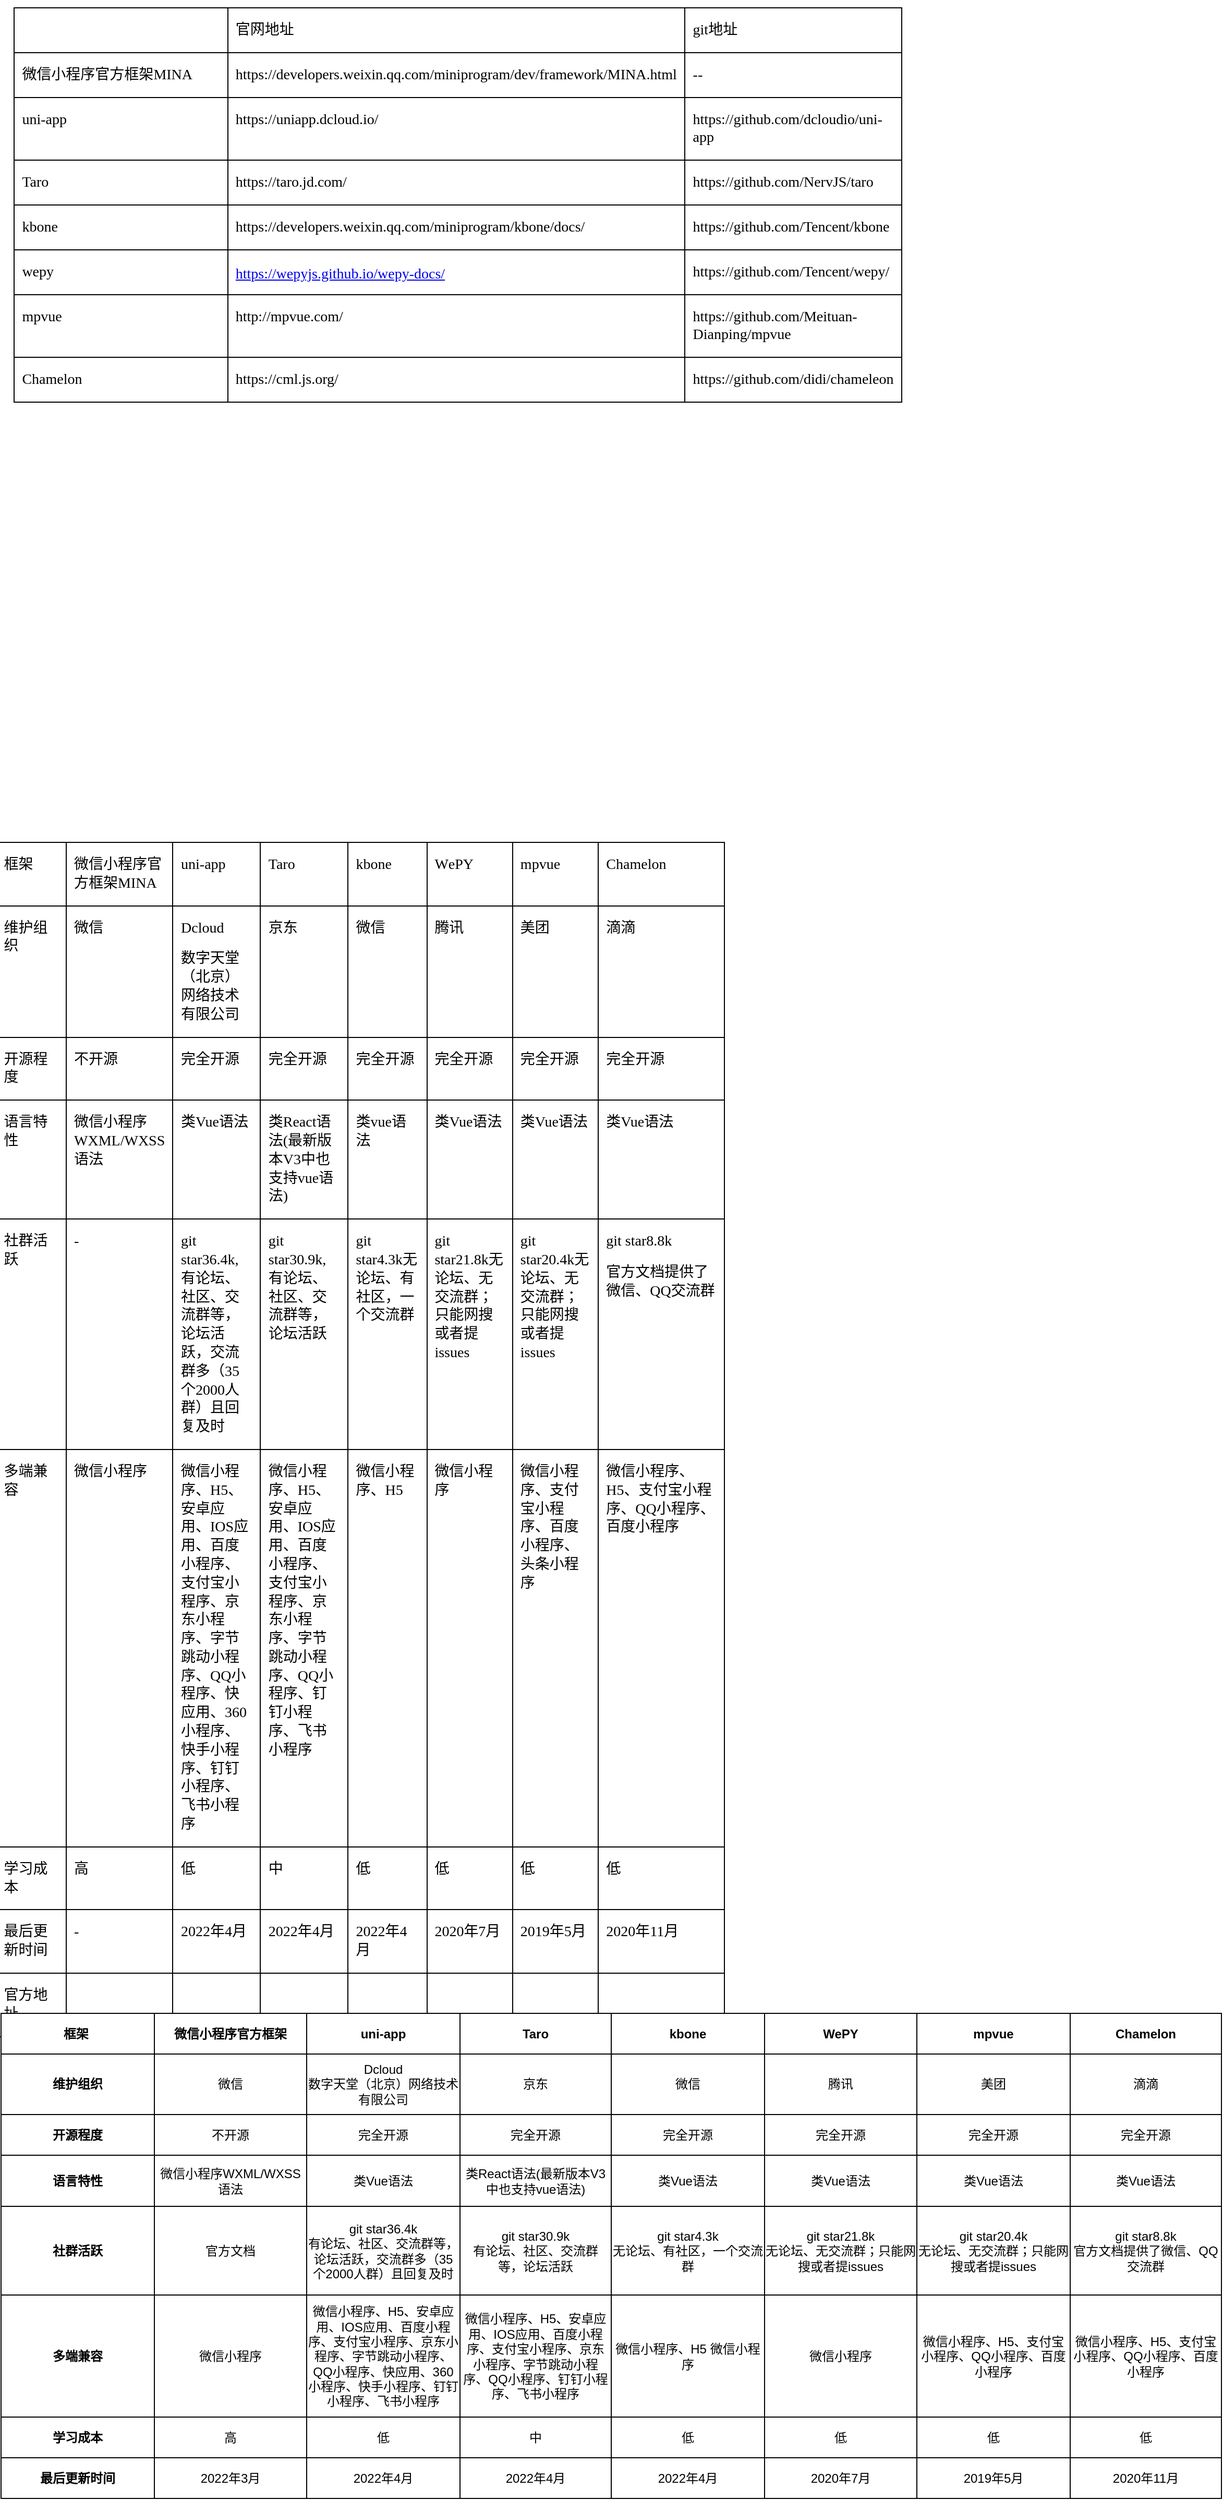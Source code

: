 <mxfile version="17.4.6" type="github">
  <diagram id="JvjC3xm0Hi5qa_1F5xGV" name="第 1 页">
    <mxGraphModel dx="1237" dy="-1675" grid="1" gridSize="10" guides="1" tooltips="1" connect="1" arrows="1" fold="1" page="1" pageScale="1" pageWidth="827" pageHeight="1169" math="0" shadow="0">
      <root>
        <mxCell id="0" />
        <mxCell id="1" parent="0" />
        <mxCell id="kYMN8gXYN29zYbQPkMFa-92" value="&lt;table class=&quot;MsoTableGrid&quot; border=&quot;1&quot; cellspacing=&quot;0&quot; style=&quot;border-collapse: collapse ; border: none&quot;&gt;&lt;tbody&gt;&lt;tr&gt;&lt;td width=&quot;189&quot; valign=&quot;top&quot; style=&quot;width: 142.0pt ; padding: 0.0pt 5.4pt 0.0pt 5.4pt ; border-left: 1.0pt solid ; border-right: 1.0pt solid ; border-top: 1.0pt solid ; border-bottom: 1.0pt solid&quot;&gt;&lt;p class=&quot;MsoNormal&quot;&gt;&lt;span style=&quot;font-size: 10.5pt&quot;&gt;&lt;/span&gt;&lt;/p&gt;&lt;/td&gt;&lt;td width=&quot;189&quot; valign=&quot;top&quot; style=&quot;width: 142.05pt ; padding: 0.0pt 5.4pt 0.0pt 5.4pt ; border-left: 1.0pt solid ; border-right: 1.0pt solid ; border-top: 1.0pt solid ; border-bottom: 1.0pt solid&quot;&gt;&lt;p class=&quot;MsoNormal&quot;&gt;&lt;span style=&quot;font-size: 10.5pt&quot;&gt;&lt;font face=&quot;宋体&quot;&gt;官网地址&lt;/font&gt;&lt;/span&gt;&lt;span style=&quot;font-family: &amp;#34;calibri&amp;#34; ; font-size: 10.5pt&quot;&gt;&lt;/span&gt;&lt;/p&gt;&lt;/td&gt;&lt;td width=&quot;189&quot; valign=&quot;top&quot; style=&quot;width: 142.05pt ; padding: 0.0pt 5.4pt 0.0pt 5.4pt ; border-left: 1.0pt solid ; border-right: 1.0pt solid ; border-top: 1.0pt solid ; border-bottom: 1.0pt solid&quot;&gt;&lt;p class=&quot;MsoNormal&quot;&gt;&lt;span style=&quot;font-size: 10.5pt&quot;&gt;&lt;font face=&quot;Calibri&quot;&gt;git&lt;/font&gt;&lt;font face=&quot;宋体&quot;&gt;地址&lt;/font&gt;&lt;/span&gt;&lt;span style=&quot;font-family: &amp;#34;calibri&amp;#34; ; font-size: 10.5pt&quot;&gt;&lt;/span&gt;&lt;/p&gt;&lt;/td&gt;&lt;/tr&gt;&lt;tr&gt;&lt;td width=&quot;189&quot; valign=&quot;top&quot; style=&quot;width: 142.0pt ; padding: 0.0pt 5.4pt 0.0pt 5.4pt ; border-left: 1.0pt solid ; border-right: 1.0pt solid ; border-top: none ; border-bottom: 1.0pt solid&quot;&gt;&lt;p class=&quot;MsoNormal&quot;&gt;&lt;span style=&quot;font-size: 10.5pt&quot;&gt;&lt;font face=&quot;宋体&quot;&gt;微信小程序官方框架&lt;/font&gt;&lt;/span&gt;&lt;span style=&quot;font-size: 10.5pt&quot;&gt;&lt;font face=&quot;宋体&quot;&gt;MINA&lt;/font&gt;&lt;/span&gt;&lt;span style=&quot;font-size: 10.5pt&quot;&gt;&lt;/span&gt;&lt;/p&gt;&lt;/td&gt;&lt;td width=&quot;189&quot; valign=&quot;top&quot; style=&quot;width: 142.05pt ; padding: 0.0pt 5.4pt 0.0pt 5.4pt ; border-left: 1.0pt solid ; border-right: 1.0pt solid ; border-top: none ; border-bottom: 1.0pt solid&quot;&gt;&lt;p class=&quot;MsoNormal&quot;&gt;&lt;span style=&quot;font-size: 10.5pt&quot;&gt;&lt;font face=&quot;宋体&quot;&gt;https://developers.weixin.qq.com/miniprogram/dev/framework/MINA.html&lt;/font&gt;&lt;/span&gt;&lt;span style=&quot;font-size: 10.5pt&quot;&gt;&lt;/span&gt;&lt;/p&gt;&lt;/td&gt;&lt;td width=&quot;189&quot; valign=&quot;top&quot; style=&quot;width: 142.05pt ; padding: 0.0pt 5.4pt 0.0pt 5.4pt ; border-left: 1.0pt solid ; border-right: 1.0pt solid ; border-top: none ; border-bottom: 1.0pt solid&quot;&gt;&lt;p class=&quot;MsoNormal&quot;&gt;&lt;span style=&quot;font-size: 10.5pt&quot;&gt;&lt;font face=&quot;宋体&quot;&gt;--&lt;/font&gt;&lt;/span&gt;&lt;span style=&quot;font-size: 10.5pt&quot;&gt;&lt;/span&gt;&lt;/p&gt;&lt;/td&gt;&lt;/tr&gt;&lt;tr&gt;&lt;td width=&quot;189&quot; valign=&quot;top&quot; style=&quot;width: 142.0pt ; padding: 0.0pt 5.4pt 0.0pt 5.4pt ; border-left: 1.0pt solid ; border-right: 1.0pt solid ; border-top: none ; border-bottom: 1.0pt solid&quot;&gt;&lt;p class=&quot;MsoNormal&quot;&gt;&lt;span style=&quot;font-size: 10.5pt&quot;&gt;&lt;font face=&quot;宋体&quot;&gt;uni-app&lt;/font&gt;&lt;/span&gt;&lt;span style=&quot;font-size: 10.5pt&quot;&gt;&lt;/span&gt;&lt;/p&gt;&lt;/td&gt;&lt;td width=&quot;189&quot; valign=&quot;top&quot; style=&quot;width: 142.05pt ; padding: 0.0pt 5.4pt 0.0pt 5.4pt ; border-left: 1.0pt solid ; border-right: 1.0pt solid ; border-top: none ; border-bottom: 1.0pt solid&quot;&gt;&lt;p class=&quot;MsoNormal&quot;&gt;&lt;span style=&quot;font-size: 10.5pt&quot;&gt;&lt;font face=&quot;宋体&quot;&gt;https://uniapp.dcloud.io/&lt;/font&gt;&lt;/span&gt;&lt;span style=&quot;font-size: 10.5pt&quot;&gt;&lt;/span&gt;&lt;/p&gt;&lt;/td&gt;&lt;td width=&quot;189&quot; valign=&quot;top&quot; style=&quot;width: 142.05pt ; padding: 0.0pt 5.4pt 0.0pt 5.4pt ; border-left: 1.0pt solid ; border-right: 1.0pt solid ; border-top: none ; border-bottom: 1.0pt solid&quot;&gt;&lt;p class=&quot;MsoNormal&quot;&gt;&lt;span style=&quot;font-size: 10.5pt&quot;&gt;&lt;font face=&quot;宋体&quot;&gt;https://github.com/dcloudio/uni-app&lt;/font&gt;&lt;/span&gt;&lt;span style=&quot;font-size: 10.5pt&quot;&gt;&lt;/span&gt;&lt;/p&gt;&lt;/td&gt;&lt;/tr&gt;&lt;tr&gt;&lt;td width=&quot;189&quot; valign=&quot;top&quot; style=&quot;width: 142.0pt ; padding: 0.0pt 5.4pt 0.0pt 5.4pt ; border-left: 1.0pt solid ; border-right: 1.0pt solid ; border-top: none ; border-bottom: 1.0pt solid&quot;&gt;&lt;p class=&quot;MsoNormal&quot;&gt;&lt;span style=&quot;font-size: 10.5pt&quot;&gt;&lt;font face=&quot;宋体&quot;&gt;Taro&lt;/font&gt;&lt;/span&gt;&lt;span style=&quot;font-size: 10.5pt&quot;&gt;&lt;/span&gt;&lt;/p&gt;&lt;/td&gt;&lt;td width=&quot;189&quot; valign=&quot;top&quot; style=&quot;width: 142.05pt ; padding: 0.0pt 5.4pt 0.0pt 5.4pt ; border-left: 1.0pt solid ; border-right: 1.0pt solid ; border-top: none ; border-bottom: 1.0pt solid&quot;&gt;&lt;p class=&quot;MsoNormal&quot;&gt;&lt;span style=&quot;font-size: 10.5pt&quot;&gt;&lt;font face=&quot;宋体&quot;&gt;https://taro.jd.com/&lt;/font&gt;&lt;/span&gt;&lt;span style=&quot;font-size: 10.5pt&quot;&gt;&lt;/span&gt;&lt;/p&gt;&lt;/td&gt;&lt;td width=&quot;189&quot; valign=&quot;top&quot; style=&quot;width: 142.05pt ; padding: 0.0pt 5.4pt 0.0pt 5.4pt ; border-left: 1.0pt solid ; border-right: 1.0pt solid ; border-top: none ; border-bottom: 1.0pt solid&quot;&gt;&lt;p class=&quot;MsoNormal&quot;&gt;&lt;span style=&quot;font-size: 10.5pt&quot;&gt;&lt;font face=&quot;宋体&quot;&gt;https://github.com/NervJS/taro&lt;/font&gt;&lt;/span&gt;&lt;span style=&quot;font-size: 10.5pt&quot;&gt;&lt;/span&gt;&lt;/p&gt;&lt;/td&gt;&lt;/tr&gt;&lt;tr&gt;&lt;td width=&quot;189&quot; valign=&quot;top&quot; style=&quot;width: 142.0pt ; padding: 0.0pt 5.4pt 0.0pt 5.4pt ; border-left: 1.0pt solid ; border-right: 1.0pt solid ; border-top: none ; border-bottom: 1.0pt solid&quot;&gt;&lt;p class=&quot;MsoNormal&quot;&gt;&lt;span style=&quot;font-size: 10.5pt&quot;&gt;&lt;font face=&quot;宋体&quot;&gt;k&lt;/font&gt;&lt;/span&gt;&lt;span style=&quot;font-size: 10.5pt&quot;&gt;&lt;font face=&quot;宋体&quot;&gt;bone&lt;/font&gt;&lt;/span&gt;&lt;span style=&quot;font-size: 10.5pt&quot;&gt;&lt;/span&gt;&lt;/p&gt;&lt;/td&gt;&lt;td width=&quot;189&quot; valign=&quot;top&quot; style=&quot;width: 142.05pt ; padding: 0.0pt 5.4pt 0.0pt 5.4pt ; border-left: 1.0pt solid ; border-right: 1.0pt solid ; border-top: none ; border-bottom: 1.0pt solid&quot;&gt;&lt;p class=&quot;MsoNormal&quot;&gt;&lt;span style=&quot;font-size: 10.5pt&quot;&gt;&lt;font face=&quot;宋体&quot;&gt;https://developers.weixin.qq.com/miniprogram/kbone/docs/&lt;/font&gt;&lt;/span&gt;&lt;span style=&quot;font-size: 10.5pt&quot;&gt;&lt;/span&gt;&lt;/p&gt;&lt;/td&gt;&lt;td width=&quot;189&quot; valign=&quot;top&quot; style=&quot;width: 142.05pt ; padding: 0.0pt 5.4pt 0.0pt 5.4pt ; border-left: 1.0pt solid ; border-right: 1.0pt solid ; border-top: none ; border-bottom: 1.0pt solid&quot;&gt;&lt;p class=&quot;MsoNormal&quot;&gt;&lt;span style=&quot;font-size: 10.5pt&quot;&gt;&lt;font face=&quot;宋体&quot;&gt;https://github.com/Tencent/kbone&lt;/font&gt;&lt;/span&gt;&lt;span style=&quot;font-size: 10.5pt&quot;&gt;&lt;/span&gt;&lt;/p&gt;&lt;/td&gt;&lt;/tr&gt;&lt;tr&gt;&lt;td width=&quot;189&quot; valign=&quot;top&quot; style=&quot;width: 142.0pt ; padding: 0.0pt 5.4pt 0.0pt 5.4pt ; border-left: 1.0pt solid ; border-right: 1.0pt solid ; border-top: none ; border-bottom: 1.0pt solid&quot;&gt;&lt;p class=&quot;MsoNormal&quot;&gt;&lt;span style=&quot;font-size: 10.5pt&quot;&gt;&lt;font face=&quot;宋体&quot;&gt;wepy&lt;/font&gt;&lt;/span&gt;&lt;span style=&quot;font-size: 10.5pt&quot;&gt;&lt;/span&gt;&lt;/p&gt;&lt;/td&gt;&lt;td width=&quot;189&quot; valign=&quot;top&quot; style=&quot;width: 142.05pt ; padding: 0.0pt 5.4pt 0.0pt 5.4pt ; border-left: 1.0pt solid ; border-right: 1.0pt solid ; border-top: none ; border-bottom: 1.0pt solid&quot;&gt;&lt;br&gt;&lt;a href=&quot;https://wepyjs.github.io/wepy-docs/&quot; style=&quot;font-size: 14px&quot;&gt;&lt;font face=&quot;宋体&quot;&gt;https://wepyjs.github.io/wepy-docs/&lt;/font&gt;&lt;/a&gt;&lt;br&gt;&lt;/td&gt;&lt;td width=&quot;189&quot; valign=&quot;top&quot; style=&quot;width: 142.05pt ; padding: 0.0pt 5.4pt 0.0pt 5.4pt ; border-left: 1.0pt solid ; border-right: 1.0pt solid ; border-top: none ; border-bottom: 1.0pt solid&quot;&gt;&lt;p class=&quot;MsoNormal&quot;&gt;&lt;span style=&quot;font-size: 10.5pt&quot;&gt;&lt;font face=&quot;宋体&quot;&gt;https://github.com/Tencent/wepy/&lt;/font&gt;&lt;/span&gt;&lt;span style=&quot;font-size: 10.5pt&quot;&gt;&lt;/span&gt;&lt;/p&gt;&lt;/td&gt;&lt;/tr&gt;&lt;tr&gt;&lt;td width=&quot;189&quot; valign=&quot;top&quot; style=&quot;width: 142.0pt ; padding: 0.0pt 5.4pt 0.0pt 5.4pt ; border-left: 1.0pt solid ; border-right: 1.0pt solid ; border-top: none ; border-bottom: 1.0pt solid&quot;&gt;&lt;p class=&quot;MsoNormal&quot;&gt;&lt;span style=&quot;font-size: 10.5pt&quot;&gt;&lt;font face=&quot;宋体&quot;&gt;mpvue&lt;/font&gt;&lt;/span&gt;&lt;span style=&quot;font-size: 10.5pt&quot;&gt;&lt;/span&gt;&lt;/p&gt;&lt;/td&gt;&lt;td width=&quot;189&quot; valign=&quot;top&quot; style=&quot;width: 142.05pt ; padding: 0.0pt 5.4pt 0.0pt 5.4pt ; border-left: 1.0pt solid ; border-right: 1.0pt solid ; border-top: none ; border-bottom: 1.0pt solid&quot;&gt;&lt;p class=&quot;MsoNormal&quot;&gt;&lt;span style=&quot;font-size: 10.5pt&quot;&gt;&lt;font face=&quot;宋体&quot;&gt;http://mpvue.com/&lt;/font&gt;&lt;/span&gt;&lt;span style=&quot;font-size: 10.5pt&quot;&gt;&lt;/span&gt;&lt;/p&gt;&lt;/td&gt;&lt;td width=&quot;189&quot; valign=&quot;top&quot; style=&quot;width: 142.05pt ; padding: 0.0pt 5.4pt 0.0pt 5.4pt ; border-left: 1.0pt solid ; border-right: 1.0pt solid ; border-top: none ; border-bottom: 1.0pt solid&quot;&gt;&lt;p class=&quot;MsoNormal&quot;&gt;&lt;span style=&quot;font-size: 10.5pt&quot;&gt;&lt;font face=&quot;宋体&quot;&gt;https://github.com/Meituan-Dianping/mpvue&lt;/font&gt;&lt;/span&gt;&lt;span style=&quot;font-size: 10.5pt&quot;&gt;&lt;/span&gt;&lt;/p&gt;&lt;/td&gt;&lt;/tr&gt;&lt;tr&gt;&lt;td width=&quot;189&quot; valign=&quot;top&quot; style=&quot;width: 142.0pt ; padding: 0.0pt 5.4pt 0.0pt 5.4pt ; border-left: 1.0pt solid ; border-right: 1.0pt solid ; border-top: none ; border-bottom: 1.0pt solid&quot;&gt;&lt;p class=&quot;MsoNormal&quot;&gt;&lt;span style=&quot;font-size: 10.5pt&quot;&gt;&lt;font face=&quot;宋体&quot;&gt;Chamelon&lt;/font&gt;&lt;/span&gt;&lt;span style=&quot;font-size: 10.5pt&quot;&gt;&lt;/span&gt;&lt;/p&gt;&lt;/td&gt;&lt;td width=&quot;189&quot; valign=&quot;top&quot; style=&quot;width: 142.05pt ; padding: 0.0pt 5.4pt 0.0pt 5.4pt ; border-left: 1.0pt solid ; border-right: 1.0pt solid ; border-top: none ; border-bottom: 1.0pt solid&quot;&gt;&lt;p class=&quot;MsoNormal&quot;&gt;&lt;span style=&quot;font-size: 10.5pt&quot;&gt;&lt;font face=&quot;宋体&quot;&gt;https://cml.js.org/&lt;/font&gt;&lt;/span&gt;&lt;span style=&quot;font-size: 10.5pt&quot;&gt;&lt;/span&gt;&lt;/p&gt;&lt;/td&gt;&lt;td width=&quot;189&quot; valign=&quot;top&quot; style=&quot;width: 142.05pt ; padding: 0.0pt 5.4pt 0.0pt 5.4pt ; border-left: 1.0pt solid ; border-right: 1.0pt solid ; border-top: none ; border-bottom: 1.0pt solid&quot;&gt;&lt;p class=&quot;MsoNormal&quot;&gt;&lt;span style=&quot;font-size: 10.5pt&quot;&gt;&lt;font face=&quot;宋体&quot;&gt;https://github.com/didi/chameleon&lt;/font&gt;&lt;/span&gt;&lt;span style=&quot;font-size: 10.5pt&quot;&gt;&lt;/span&gt;&lt;/p&gt;&lt;/td&gt;&lt;/tr&gt;&lt;/tbody&gt;&lt;/table&gt;" style="text;whiteSpace=wrap;html=1;" vertex="1" parent="1">
          <mxGeometry x="460" y="2420" width="960" height="380" as="geometry" />
        </mxCell>
        <mxCell id="kYMN8gXYN29zYbQPkMFa-106" value="&lt;table class=&quot;MsoTableGrid&quot; border=&quot;1&quot; cellspacing=&quot;0&quot; style=&quot;border-collapse: collapse ; width: 524.5pt ; margin-left: -43.1pt ; border: none&quot;&gt;&lt;tbody&gt;&lt;tr&gt;&lt;td width=&quot;84&quot; valign=&quot;top&quot; style=&quot;width: 63.7pt ; padding: 0.0pt 5.4pt 0.0pt 5.4pt ; border-left: 1.0pt solid ; border-right: 1.0pt solid ; border-top: 1.0pt solid ; border-bottom: 1.0pt solid&quot;&gt;&lt;p class=&quot;MsoNormal&quot;&gt;&lt;span style=&quot;font-size: 10.5pt&quot;&gt;&lt;font face=&quot;宋体&quot;&gt;框架&lt;/font&gt;&lt;/span&gt;&lt;span style=&quot;font-family: &amp;quot;calibri&amp;quot; ; font-size: 10.5pt&quot;&gt;&lt;/span&gt;&lt;/p&gt;&lt;/td&gt;&lt;td width=&quot;73&quot; valign=&quot;top&quot; style=&quot;width: 55.1pt ; padding: 0.0pt 5.4pt 0.0pt 5.4pt ; border-left: 1.0pt solid ; border-right: 1.0pt solid ; border-top: 1.0pt solid ; border-bottom: 1.0pt solid&quot;&gt;&lt;p class=&quot;MsoNormal&quot;&gt;&lt;span style=&quot;font-size: 10.5pt&quot;&gt;&lt;font face=&quot;宋体&quot;&gt;微信小程序官方框架&lt;/font&gt;&lt;/span&gt;&lt;span style=&quot;font-size: 10.5pt&quot;&gt;&lt;font face=&quot;Calibri&quot;&gt;MINA&lt;/font&gt;&lt;/span&gt;&lt;span style=&quot;font-family: &amp;quot;calibri&amp;quot; ; font-size: 10.5pt&quot;&gt;&lt;/span&gt;&lt;/p&gt;&lt;/td&gt;&lt;td width=&quot;80&quot; valign=&quot;top&quot; style=&quot;width: 60.05pt ; padding: 0.0pt 5.4pt 0.0pt 5.4pt ; border-left: 1.0pt solid ; border-right: 1.0pt solid ; border-top: 1.0pt solid ; border-bottom: 1.0pt solid&quot;&gt;&lt;p class=&quot;MsoNormal&quot;&gt;&lt;span style=&quot;font-size: 10.5pt&quot;&gt;&lt;font face=&quot;Calibri&quot;&gt;u&lt;/font&gt;&lt;/span&gt;&lt;span style=&quot;font-size: 10.5pt&quot;&gt;&lt;font face=&quot;Calibri&quot;&gt;ni-app&lt;/font&gt;&lt;/span&gt;&lt;span style=&quot;font-family: &amp;quot;calibri&amp;quot; ; font-size: 10.5pt&quot;&gt;&lt;/span&gt;&lt;/p&gt;&lt;/td&gt;&lt;td width=&quot;80&quot; valign=&quot;top&quot; style=&quot;width: 60.05pt ; padding: 0.0pt 5.4pt 0.0pt 5.4pt ; border-left: 1.0pt solid ; border-right: 1.0pt solid ; border-top: 1.0pt solid ; border-bottom: 1.0pt solid&quot;&gt;&lt;p class=&quot;MsoNormal&quot;&gt;&lt;span style=&quot;font-size: 10.5pt&quot;&gt;&lt;font face=&quot;Calibri&quot;&gt;Taro&lt;/font&gt;&lt;/span&gt;&lt;span style=&quot;font-family: &amp;quot;calibri&amp;quot; ; font-size: 10.5pt&quot;&gt;&lt;/span&gt;&lt;/p&gt;&lt;/td&gt;&lt;td width=&quot;73&quot; valign=&quot;top&quot; style=&quot;width: 55.1pt ; padding: 0.0pt 5.4pt 0.0pt 5.4pt ; border-left: 1.0pt solid ; border-right: 1.0pt solid ; border-top: 1.0pt solid ; border-bottom: 1.0pt solid&quot;&gt;&lt;p class=&quot;MsoNormal&quot;&gt;&lt;span style=&quot;font-size: 10.5pt&quot;&gt;&lt;font face=&quot;Calibri&quot;&gt;k&lt;/font&gt;&lt;/span&gt;&lt;span style=&quot;font-size: 10.5pt&quot;&gt;&lt;font face=&quot;Calibri&quot;&gt;bone&lt;/font&gt;&lt;/span&gt;&lt;span style=&quot;font-family: &amp;quot;calibri&amp;quot; ; font-size: 10.5pt&quot;&gt;&lt;/span&gt;&lt;/p&gt;&lt;/td&gt;&lt;td width=&quot;80&quot; valign=&quot;top&quot; style=&quot;width: 60.05pt ; padding: 0.0pt 5.4pt 0.0pt 5.4pt ; border-left: 1.0pt solid ; border-right: 1.0pt solid ; border-top: 1.0pt solid ; border-bottom: 1.0pt solid&quot;&gt;&lt;p class=&quot;MsoNormal&quot;&gt;&lt;span style=&quot;font-family: &amp;quot;calibri&amp;quot; ; font-size: 10.5pt&quot;&gt;W&lt;/span&gt;&lt;span style=&quot;font-size: 10.5pt&quot;&gt;&lt;font face=&quot;Calibri&quot;&gt;ePY&lt;/font&gt;&lt;/span&gt;&lt;span style=&quot;font-family: &amp;quot;calibri&amp;quot; ; font-size: 10.5pt&quot;&gt;&lt;/span&gt;&lt;/p&gt;&lt;/td&gt;&lt;td width=&quot;80&quot; valign=&quot;top&quot; style=&quot;width: 60.05pt ; padding: 0.0pt 5.4pt 0.0pt 5.4pt ; border-left: 1.0pt solid ; border-right: 1.0pt solid ; border-top: 1.0pt solid ; border-bottom: 1.0pt solid&quot;&gt;&lt;p class=&quot;MsoNormal&quot;&gt;&lt;span style=&quot;font-size: 10.5pt&quot;&gt;&lt;font face=&quot;Calibri&quot;&gt;m&lt;/font&gt;&lt;/span&gt;&lt;span style=&quot;font-size: 10.5pt&quot;&gt;&lt;font face=&quot;Calibri&quot;&gt;pvue&lt;/font&gt;&lt;/span&gt;&lt;span style=&quot;font-family: &amp;quot;calibri&amp;quot; ; font-size: 10.5pt&quot;&gt;&lt;/span&gt;&lt;/p&gt;&lt;/td&gt;&lt;td width=&quot;147&quot; valign=&quot;top&quot; style=&quot;width: 110.4pt ; padding: 0.0pt 5.4pt 0.0pt 5.4pt ; border-left: 1.0pt solid ; border-right: 1.0pt solid ; border-top: 1.0pt solid ; border-bottom: 1.0pt solid&quot;&gt;&lt;p class=&quot;MsoNormal&quot;&gt;&lt;span style=&quot;font-family: &amp;quot;calibri&amp;quot; ; font-size: 10.5pt&quot;&gt;C&lt;/span&gt;&lt;span style=&quot;font-size: 10.5pt&quot;&gt;&lt;font face=&quot;Calibri&quot;&gt;hamelon&lt;/font&gt;&lt;/span&gt;&lt;span style=&quot;font-family: &amp;quot;calibri&amp;quot; ; font-size: 10.5pt&quot;&gt;&lt;/span&gt;&lt;/p&gt;&lt;/td&gt;&lt;/tr&gt;&lt;tr&gt;&lt;td width=&quot;84&quot; valign=&quot;top&quot; style=&quot;width: 63.7pt ; padding: 0.0pt 5.4pt 0.0pt 5.4pt ; border-left: 1.0pt solid ; border-right: 1.0pt solid ; border-top: none ; border-bottom: 1.0pt solid&quot;&gt;&lt;p class=&quot;MsoNormal&quot;&gt;&lt;span style=&quot;font-size: 10.5pt&quot;&gt;&lt;font face=&quot;宋体&quot;&gt;维护组织&lt;/font&gt;&lt;/span&gt;&lt;span style=&quot;font-family: &amp;quot;calibri&amp;quot; ; font-size: 10.5pt&quot;&gt;&lt;/span&gt;&lt;/p&gt;&lt;/td&gt;&lt;td width=&quot;73&quot; valign=&quot;top&quot; style=&quot;width: 55.1pt ; padding: 0.0pt 5.4pt 0.0pt 5.4pt ; border-left: 1.0pt solid ; border-right: 1.0pt solid ; border-top: none ; border-bottom: 1.0pt solid&quot;&gt;&lt;p class=&quot;MsoNormal&quot;&gt;&lt;span style=&quot;font-size: 10.5pt&quot;&gt;&lt;font face=&quot;宋体&quot;&gt;微信&lt;/font&gt;&lt;/span&gt;&lt;span style=&quot;font-family: &amp;quot;calibri&amp;quot; ; font-size: 10.5pt&quot;&gt;&lt;/span&gt;&lt;/p&gt;&lt;/td&gt;&lt;td width=&quot;80&quot; valign=&quot;top&quot; style=&quot;width: 60.05pt ; padding: 0.0pt 5.4pt 0.0pt 5.4pt ; border-left: 1.0pt solid ; border-right: 1.0pt solid ; border-top: none ; border-bottom: 1.0pt solid&quot;&gt;&lt;p class=&quot;MsoNormal&quot;&gt;&lt;span style=&quot;font-family: &amp;quot;calibri&amp;quot; ; font-size: 10.5pt&quot;&gt;D&lt;/span&gt;&lt;span style=&quot;font-size: 10.5pt&quot;&gt;&lt;font face=&quot;Calibri&quot;&gt;cloud&lt;/font&gt;&lt;/span&gt;&lt;span style=&quot;font-size: 10.5pt&quot;&gt;&lt;/span&gt;&lt;/p&gt;&lt;p class=&quot;MsoNormal&quot;&gt;&lt;span style=&quot;font-size: 10.5pt&quot;&gt;&lt;font face=&quot;宋体&quot;&gt;数字天堂（北京）网络技术有限公司&lt;/font&gt;&lt;/span&gt;&lt;span style=&quot;font-size: 10.5pt&quot;&gt;&lt;/span&gt;&lt;/p&gt;&lt;/td&gt;&lt;td width=&quot;80&quot; valign=&quot;top&quot; style=&quot;width: 60.05pt ; padding: 0.0pt 5.4pt 0.0pt 5.4pt ; border-left: 1.0pt solid ; border-right: 1.0pt solid ; border-top: none ; border-bottom: 1.0pt solid&quot;&gt;&lt;p class=&quot;MsoNormal&quot;&gt;&lt;span style=&quot;font-size: 10.5pt&quot;&gt;&lt;font face=&quot;宋体&quot;&gt;京东&lt;/font&gt;&lt;/span&gt;&lt;span style=&quot;font-family: &amp;quot;calibri&amp;quot; ; font-size: 10.5pt&quot;&gt;&lt;/span&gt;&lt;/p&gt;&lt;/td&gt;&lt;td width=&quot;73&quot; valign=&quot;top&quot; style=&quot;width: 55.1pt ; padding: 0.0pt 5.4pt 0.0pt 5.4pt ; border-left: 1.0pt solid ; border-right: 1.0pt solid ; border-top: none ; border-bottom: 1.0pt solid&quot;&gt;&lt;p class=&quot;MsoNormal&quot;&gt;&lt;span style=&quot;font-size: 10.5pt&quot;&gt;&lt;font face=&quot;宋体&quot;&gt;微信&lt;/font&gt;&lt;/span&gt;&lt;span style=&quot;font-size: 10.5pt&quot;&gt;&lt;/span&gt;&lt;/p&gt;&lt;/td&gt;&lt;td width=&quot;80&quot; valign=&quot;top&quot; style=&quot;width: 60.05pt ; padding: 0.0pt 5.4pt 0.0pt 5.4pt ; border-left: 1.0pt solid ; border-right: 1.0pt solid ; border-top: none ; border-bottom: 1.0pt solid&quot;&gt;&lt;p class=&quot;MsoNormal&quot;&gt;&lt;span style=&quot;font-size: 10.5pt&quot;&gt;&lt;font face=&quot;宋体&quot;&gt;腾讯&lt;/font&gt;&lt;/span&gt;&lt;span style=&quot;font-family: &amp;quot;calibri&amp;quot; ; font-size: 10.5pt&quot;&gt;&lt;/span&gt;&lt;/p&gt;&lt;/td&gt;&lt;td width=&quot;80&quot; valign=&quot;top&quot; style=&quot;width: 60.05pt ; padding: 0.0pt 5.4pt 0.0pt 5.4pt ; border-left: 1.0pt solid ; border-right: 1.0pt solid ; border-top: none ; border-bottom: 1.0pt solid&quot;&gt;&lt;p class=&quot;MsoNormal&quot;&gt;&lt;span style=&quot;font-size: 10.5pt&quot;&gt;&lt;font face=&quot;宋体&quot;&gt;美团&lt;/font&gt;&lt;/span&gt;&lt;span style=&quot;font-family: &amp;quot;calibri&amp;quot; ; font-size: 10.5pt&quot;&gt;&lt;/span&gt;&lt;/p&gt;&lt;/td&gt;&lt;td width=&quot;147&quot; valign=&quot;top&quot; style=&quot;width: 110.4pt ; padding: 0.0pt 5.4pt 0.0pt 5.4pt ; border-left: 1.0pt solid ; border-right: 1.0pt solid ; border-top: none ; border-bottom: 1.0pt solid&quot;&gt;&lt;p class=&quot;MsoNormal&quot;&gt;&lt;span style=&quot;font-size: 10.5pt&quot;&gt;&lt;font face=&quot;宋体&quot;&gt;滴滴&lt;/font&gt;&lt;/span&gt;&lt;span style=&quot;font-family: &amp;quot;calibri&amp;quot; ; font-size: 10.5pt&quot;&gt;&lt;/span&gt;&lt;/p&gt;&lt;/td&gt;&lt;/tr&gt;&lt;tr&gt;&lt;td width=&quot;84&quot; valign=&quot;top&quot; style=&quot;width: 63.7pt ; padding: 0.0pt 5.4pt 0.0pt 5.4pt ; border-left: 1.0pt solid ; border-right: 1.0pt solid ; border-top: none ; border-bottom: 1.0pt solid&quot;&gt;&lt;p class=&quot;MsoNormal&quot;&gt;&lt;span style=&quot;font-size: 10.5pt&quot;&gt;&lt;font face=&quot;宋体&quot;&gt;开源程度&lt;/font&gt;&lt;/span&gt;&lt;span style=&quot;font-size: 10.5pt&quot;&gt;&lt;/span&gt;&lt;/p&gt;&lt;/td&gt;&lt;td width=&quot;73&quot; valign=&quot;top&quot; style=&quot;width: 55.1pt ; padding: 0.0pt 5.4pt 0.0pt 5.4pt ; border-left: 1.0pt solid ; border-right: 1.0pt solid ; border-top: none ; border-bottom: 1.0pt solid&quot;&gt;&lt;p class=&quot;MsoNormal&quot;&gt;&lt;span style=&quot;font-size: 10.5pt&quot;&gt;&lt;font face=&quot;宋体&quot;&gt;不开源&lt;/font&gt;&lt;/span&gt;&lt;span style=&quot;font-size: 10.5pt&quot;&gt;&lt;/span&gt;&lt;/p&gt;&lt;/td&gt;&lt;td width=&quot;80&quot; valign=&quot;top&quot; style=&quot;width: 60.05pt ; padding: 0.0pt 5.4pt 0.0pt 5.4pt ; border-left: 1.0pt solid ; border-right: 1.0pt solid ; border-top: none ; border-bottom: 1.0pt solid&quot;&gt;&lt;p class=&quot;MsoNormal&quot;&gt;&lt;span style=&quot;font-size: 10.5pt&quot;&gt;&lt;font face=&quot;宋体&quot;&gt;完全开源&lt;/font&gt;&lt;/span&gt;&lt;span style=&quot;font-size: 10.5pt&quot;&gt;&lt;/span&gt;&lt;/p&gt;&lt;/td&gt;&lt;td width=&quot;80&quot; valign=&quot;top&quot; style=&quot;width: 60.05pt ; padding: 0.0pt 5.4pt 0.0pt 5.4pt ; border-left: 1.0pt solid ; border-right: 1.0pt solid ; border-top: none ; border-bottom: 1.0pt solid&quot;&gt;&lt;p class=&quot;MsoNormal&quot;&gt;&lt;span style=&quot;font-size: 10.5pt&quot;&gt;&lt;font face=&quot;宋体&quot;&gt;完全开源&lt;/font&gt;&lt;/span&gt;&lt;span style=&quot;font-size: 10.5pt&quot;&gt;&lt;/span&gt;&lt;/p&gt;&lt;/td&gt;&lt;td width=&quot;73&quot; valign=&quot;top&quot; style=&quot;width: 55.1pt ; padding: 0.0pt 5.4pt 0.0pt 5.4pt ; border-left: 1.0pt solid ; border-right: 1.0pt solid ; border-top: none ; border-bottom: 1.0pt solid&quot;&gt;&lt;p class=&quot;MsoNormal&quot;&gt;&lt;span style=&quot;font-size: 10.5pt&quot;&gt;&lt;font face=&quot;宋体&quot;&gt;完全开源&lt;/font&gt;&lt;/span&gt;&lt;span style=&quot;font-size: 10.5pt&quot;&gt;&lt;/span&gt;&lt;/p&gt;&lt;/td&gt;&lt;td width=&quot;80&quot; valign=&quot;top&quot; style=&quot;width: 60.05pt ; padding: 0.0pt 5.4pt 0.0pt 5.4pt ; border-left: 1.0pt solid ; border-right: 1.0pt solid ; border-top: none ; border-bottom: 1.0pt solid&quot;&gt;&lt;p class=&quot;MsoNormal&quot;&gt;&lt;span style=&quot;font-size: 10.5pt&quot;&gt;&lt;font face=&quot;宋体&quot;&gt;完全开源&lt;/font&gt;&lt;/span&gt;&lt;span style=&quot;font-size: 10.5pt&quot;&gt;&lt;/span&gt;&lt;/p&gt;&lt;/td&gt;&lt;td width=&quot;80&quot; valign=&quot;top&quot; style=&quot;width: 60.05pt ; padding: 0.0pt 5.4pt 0.0pt 5.4pt ; border-left: 1.0pt solid ; border-right: 1.0pt solid ; border-top: none ; border-bottom: 1.0pt solid&quot;&gt;&lt;p class=&quot;MsoNormal&quot;&gt;&lt;span style=&quot;font-size: 10.5pt&quot;&gt;&lt;font face=&quot;宋体&quot;&gt;完全开源&lt;/font&gt;&lt;/span&gt;&lt;span style=&quot;font-size: 10.5pt&quot;&gt;&lt;/span&gt;&lt;/p&gt;&lt;/td&gt;&lt;td width=&quot;147&quot; valign=&quot;top&quot; style=&quot;width: 110.4pt ; padding: 0.0pt 5.4pt 0.0pt 5.4pt ; border-left: 1.0pt solid ; border-right: 1.0pt solid ; border-top: none ; border-bottom: 1.0pt solid&quot;&gt;&lt;p class=&quot;MsoNormal&quot;&gt;&lt;span style=&quot;font-size: 10.5pt&quot;&gt;&lt;font face=&quot;宋体&quot;&gt;完全开源&lt;/font&gt;&lt;/span&gt;&lt;span style=&quot;font-size: 10.5pt&quot;&gt;&lt;/span&gt;&lt;/p&gt;&lt;/td&gt;&lt;/tr&gt;&lt;tr&gt;&lt;td width=&quot;84&quot; valign=&quot;top&quot; style=&quot;width: 63.7pt ; padding: 0.0pt 5.4pt 0.0pt 5.4pt ; border-left: 1.0pt solid ; border-right: 1.0pt solid ; border-top: none ; border-bottom: 1.0pt solid&quot;&gt;&lt;p class=&quot;MsoNormal&quot;&gt;&lt;span style=&quot;font-size: 10.5pt&quot;&gt;&lt;font face=&quot;宋体&quot;&gt;语言特性&lt;/font&gt;&lt;/span&gt;&lt;span style=&quot;font-size: 10.5pt&quot;&gt;&lt;/span&gt;&lt;/p&gt;&lt;/td&gt;&lt;td width=&quot;73&quot; valign=&quot;top&quot; style=&quot;width: 55.1pt ; padding: 0.0pt 5.4pt 0.0pt 5.4pt ; border-left: 1.0pt solid ; border-right: 1.0pt solid ; border-top: none ; border-bottom: 1.0pt solid&quot;&gt;&lt;p class=&quot;MsoNormal&quot;&gt;&lt;span style=&quot;font-size: 10.5pt&quot;&gt;&lt;font face=&quot;宋体&quot;&gt;微信小程序&lt;/font&gt;&lt;font face=&quot;宋体&quot;&gt;WXML/WXSS语法&lt;/font&gt;&lt;/span&gt;&lt;span style=&quot;font-size: 10.5pt&quot;&gt;&lt;/span&gt;&lt;/p&gt;&lt;/td&gt;&lt;td width=&quot;80&quot; valign=&quot;top&quot; style=&quot;width: 60.05pt ; padding: 0.0pt 5.4pt 0.0pt 5.4pt ; border-left: 1.0pt solid ; border-right: 1.0pt solid ; border-top: none ; border-bottom: 1.0pt solid&quot;&gt;&lt;p class=&quot;MsoNormal&quot;&gt;&lt;span style=&quot;font-size: 10.5pt&quot;&gt;&lt;font face=&quot;宋体&quot;&gt;类&lt;/font&gt;&lt;font face=&quot;宋体&quot;&gt;Vue语法&lt;/font&gt;&lt;/span&gt;&lt;span style=&quot;font-size: 10.5pt&quot;&gt;&lt;/span&gt;&lt;/p&gt;&lt;/td&gt;&lt;td width=&quot;80&quot; valign=&quot;top&quot; style=&quot;width: 60.05pt ; padding: 0.0pt 5.4pt 0.0pt 5.4pt ; border-left: 1.0pt solid ; border-right: 1.0pt solid ; border-top: none ; border-bottom: 1.0pt solid&quot;&gt;&lt;p class=&quot;MsoNormal&quot;&gt;&lt;span style=&quot;font-size: 10.5pt&quot;&gt;&lt;font face=&quot;宋体&quot;&gt;类&lt;/font&gt;&lt;font face=&quot;宋体&quot;&gt;React语法&lt;/font&gt;&lt;/span&gt;&lt;span style=&quot;font-size: 10.5pt&quot;&gt;&lt;font face=&quot;宋体&quot;&gt;(&lt;/font&gt;&lt;/span&gt;&lt;span style=&quot;font-size: 10.5pt&quot;&gt;&lt;font face=&quot;宋体&quot;&gt;最新版本&lt;/font&gt;&lt;font face=&quot;宋体&quot;&gt;V3中也支持vue语法&lt;/font&gt;&lt;/span&gt;&lt;span style=&quot;font-size: 10.5pt&quot;&gt;&lt;font face=&quot;宋体&quot;&gt;)&lt;/font&gt;&lt;/span&gt;&lt;span style=&quot;font-size: 10.5pt&quot;&gt;&lt;/span&gt;&lt;/p&gt;&lt;/td&gt;&lt;td width=&quot;73&quot; valign=&quot;top&quot; style=&quot;width: 55.1pt ; padding: 0.0pt 5.4pt 0.0pt 5.4pt ; border-left: 1.0pt solid ; border-right: 1.0pt solid ; border-top: none ; border-bottom: 1.0pt solid&quot;&gt;&lt;p class=&quot;MsoNormal&quot;&gt;&lt;span style=&quot;font-size: 10.5pt&quot;&gt;&lt;font face=&quot;宋体&quot;&gt;类&lt;/font&gt;&lt;font face=&quot;宋体&quot;&gt;vue语法&lt;/font&gt;&lt;/span&gt;&lt;span style=&quot;font-size: 10.5pt&quot;&gt;&lt;/span&gt;&lt;/p&gt;&lt;/td&gt;&lt;td width=&quot;80&quot; valign=&quot;top&quot; style=&quot;width: 60.05pt ; padding: 0.0pt 5.4pt 0.0pt 5.4pt ; border-left: 1.0pt solid ; border-right: 1.0pt solid ; border-top: none ; border-bottom: 1.0pt solid&quot;&gt;&lt;p class=&quot;MsoNormal&quot;&gt;&lt;span style=&quot;font-size: 10.5pt&quot;&gt;&lt;font face=&quot;宋体&quot;&gt;类&lt;/font&gt;&lt;font face=&quot;宋体&quot;&gt;Vue语法&lt;/font&gt;&lt;/span&gt;&lt;span style=&quot;font-size: 10.5pt&quot;&gt;&lt;/span&gt;&lt;/p&gt;&lt;/td&gt;&lt;td width=&quot;80&quot; valign=&quot;top&quot; style=&quot;width: 60.05pt ; padding: 0.0pt 5.4pt 0.0pt 5.4pt ; border-left: 1.0pt solid ; border-right: 1.0pt solid ; border-top: none ; border-bottom: 1.0pt solid&quot;&gt;&lt;p class=&quot;MsoNormal&quot;&gt;&lt;span style=&quot;font-size: 10.5pt&quot;&gt;&lt;font face=&quot;宋体&quot;&gt;类&lt;/font&gt;&lt;font face=&quot;宋体&quot;&gt;Vue语法&lt;/font&gt;&lt;/span&gt;&lt;span style=&quot;font-size: 10.5pt&quot;&gt;&lt;/span&gt;&lt;/p&gt;&lt;/td&gt;&lt;td width=&quot;147&quot; valign=&quot;top&quot; style=&quot;width: 110.4pt ; padding: 0.0pt 5.4pt 0.0pt 5.4pt ; border-left: 1.0pt solid ; border-right: 1.0pt solid ; border-top: none ; border-bottom: 1.0pt solid&quot;&gt;&lt;p class=&quot;MsoNormal&quot;&gt;&lt;span style=&quot;font-size: 10.5pt&quot;&gt;&lt;font face=&quot;宋体&quot;&gt;类&lt;/font&gt;&lt;font face=&quot;宋体&quot;&gt;Vue语法&lt;/font&gt;&lt;/span&gt;&lt;span style=&quot;font-size: 10.5pt&quot;&gt;&lt;/span&gt;&lt;/p&gt;&lt;/td&gt;&lt;/tr&gt;&lt;tr&gt;&lt;td width=&quot;84&quot; valign=&quot;top&quot; style=&quot;width: 63.7pt ; padding: 0.0pt 5.4pt 0.0pt 5.4pt ; border-left: 1.0pt solid ; border-right: 1.0pt solid ; border-top: none ; border-bottom: 1.0pt solid&quot;&gt;&lt;p class=&quot;MsoNormal&quot;&gt;&lt;span style=&quot;font-size: 10.5pt&quot;&gt;&lt;font face=&quot;宋体&quot;&gt;社群活跃&lt;/font&gt;&lt;/span&gt;&lt;span style=&quot;font-size: 10.5pt&quot;&gt;&lt;/span&gt;&lt;/p&gt;&lt;/td&gt;&lt;td width=&quot;73&quot; valign=&quot;top&quot; style=&quot;width: 55.1pt ; padding: 0.0pt 5.4pt 0.0pt 5.4pt ; border-left: 1.0pt solid ; border-right: 1.0pt solid ; border-top: none ; border-bottom: 1.0pt solid&quot;&gt;&lt;p class=&quot;MsoNormal&quot;&gt;&lt;span style=&quot;font-size: 10.5pt&quot;&gt;&lt;font face=&quot;宋体&quot;&gt;-&lt;/font&gt;&lt;/span&gt;&lt;span style=&quot;font-size: 10.5pt&quot;&gt;&lt;/span&gt;&lt;/p&gt;&lt;/td&gt;&lt;td width=&quot;80&quot; valign=&quot;top&quot; style=&quot;width: 60.05pt ; padding: 0.0pt 5.4pt 0.0pt 5.4pt ; border-left: 1.0pt solid ; border-right: 1.0pt solid ; border-top: none ; border-bottom: 1.0pt solid&quot;&gt;&lt;p class=&quot;MsoNormal&quot;&gt;&lt;span style=&quot;font-size: 10.5pt&quot;&gt;&lt;font face=&quot;宋体&quot;&gt;git star36.4k,&lt;/font&gt;&lt;/span&gt;&lt;span style=&quot;font-size: 10.5pt&quot;&gt;&lt;font face=&quot;宋体&quot;&gt;有论坛、社区、交流群等，论坛活跃，交流群多（&lt;/font&gt;&lt;font face=&quot;宋体&quot;&gt;35个2000人群）且回复及时&lt;/font&gt;&lt;/span&gt;&lt;span style=&quot;font-size: 10.5pt&quot;&gt;&lt;/span&gt;&lt;/p&gt;&lt;/td&gt;&lt;td width=&quot;80&quot; valign=&quot;top&quot; style=&quot;width: 60.05pt ; padding: 0.0pt 5.4pt 0.0pt 5.4pt ; border-left: 1.0pt solid ; border-right: 1.0pt solid ; border-top: none ; border-bottom: 1.0pt solid&quot;&gt;&lt;p class=&quot;MsoNormal&quot;&gt;&lt;span style=&quot;font-size: 10.5pt&quot;&gt;&lt;font face=&quot;宋体&quot;&gt;git star30.9k,&lt;/font&gt;&lt;/span&gt;&lt;span style=&quot;font-size: 10.5pt&quot;&gt;&lt;font face=&quot;宋体&quot;&gt;有论坛、社区、交流群等，论坛活跃&lt;/font&gt;&lt;/span&gt;&lt;span style=&quot;font-size: 10.5pt&quot;&gt;&lt;/span&gt;&lt;/p&gt;&lt;/td&gt;&lt;td width=&quot;73&quot; valign=&quot;top&quot; style=&quot;width: 55.1pt ; padding: 0.0pt 5.4pt 0.0pt 5.4pt ; border-left: 1.0pt solid ; border-right: 1.0pt solid ; border-top: none ; border-bottom: 1.0pt solid&quot;&gt;&lt;p class=&quot;MsoNormal&quot;&gt;&lt;span style=&quot;font-size: 10.5pt&quot;&gt;&lt;font face=&quot;宋体&quot;&gt;git star4.3k无&lt;/font&gt;&lt;/span&gt;&lt;span style=&quot;font-size: 10.5pt&quot;&gt;&lt;font face=&quot;宋体&quot;&gt;论坛、&lt;/font&gt;&lt;/span&gt;&lt;span style=&quot;font-size: 10.5pt&quot;&gt;&lt;font face=&quot;宋体&quot;&gt;有社区，&lt;/font&gt;&lt;/span&gt;&lt;span style=&quot;font-size: 10.5pt&quot;&gt;&lt;font face=&quot;宋体&quot;&gt;一个交流群&lt;/font&gt;&lt;/span&gt;&lt;span style=&quot;font-size: 10.5pt&quot;&gt;&lt;/span&gt;&lt;/p&gt;&lt;/td&gt;&lt;td width=&quot;80&quot; valign=&quot;top&quot; style=&quot;width: 60.05pt ; padding: 0.0pt 5.4pt 0.0pt 5.4pt ; border-left: 1.0pt solid ; border-right: 1.0pt solid ; border-top: none ; border-bottom: 1.0pt solid&quot;&gt;&lt;p class=&quot;MsoNormal&quot;&gt;&lt;span style=&quot;font-size: 10.5pt&quot;&gt;&lt;font face=&quot;宋体&quot;&gt;git star21.8k&lt;/font&gt;&lt;/span&gt;&lt;span style=&quot;font-size: 10.5pt&quot;&gt;&lt;font face=&quot;宋体&quot;&gt;无论坛、无交流群；只能网搜或者提&lt;/font&gt;&lt;font face=&quot;宋体&quot;&gt;issues&lt;/font&gt;&lt;/span&gt;&lt;span style=&quot;font-size: 10.5pt&quot;&gt;&lt;/span&gt;&lt;/p&gt;&lt;/td&gt;&lt;td width=&quot;80&quot; valign=&quot;top&quot; style=&quot;width: 60.05pt ; padding: 0.0pt 5.4pt 0.0pt 5.4pt ; border-left: 1.0pt solid ; border-right: 1.0pt solid ; border-top: none ; border-bottom: 1.0pt solid&quot;&gt;&lt;p class=&quot;MsoNormal&quot;&gt;&lt;span style=&quot;font-size: 10.5pt&quot;&gt;&lt;font face=&quot;宋体&quot;&gt;git star20.4k&lt;/font&gt;&lt;/span&gt;&lt;span style=&quot;font-size: 10.5pt&quot;&gt;&lt;font face=&quot;宋体&quot;&gt;无论坛、无交流群；只能网搜或者提&lt;/font&gt;&lt;font face=&quot;宋体&quot;&gt;issues&lt;/font&gt;&lt;/span&gt;&lt;span style=&quot;font-size: 10.5pt&quot;&gt;&lt;/span&gt;&lt;/p&gt;&lt;/td&gt;&lt;td width=&quot;147&quot; valign=&quot;top&quot; style=&quot;width: 110.4pt ; padding: 0.0pt 5.4pt 0.0pt 5.4pt ; border-left: 1.0pt solid ; border-right: 1.0pt solid ; border-top: none ; border-bottom: 1.0pt solid&quot;&gt;&lt;p class=&quot;MsoNormal&quot;&gt;&lt;span style=&quot;font-size: 10.5pt&quot;&gt;&lt;font face=&quot;宋体&quot;&gt;git star8.8k&lt;/font&gt;&lt;/span&gt;&lt;span style=&quot;font-size: 10.5pt&quot;&gt;&lt;/span&gt;&lt;/p&gt;&lt;p class=&quot;MsoNormal&quot;&gt;&lt;span style=&quot;font-size: 10.5pt&quot;&gt;&lt;font face=&quot;宋体&quot;&gt;官方文档提供了微信、&lt;/font&gt;&lt;font face=&quot;宋体&quot;&gt;QQ交流群&lt;/font&gt;&lt;/span&gt;&lt;span style=&quot;font-size: 10.5pt&quot;&gt;&lt;/span&gt;&lt;/p&gt;&lt;/td&gt;&lt;/tr&gt;&lt;tr&gt;&lt;td width=&quot;84&quot; valign=&quot;top&quot; style=&quot;width: 63.7pt ; padding: 0.0pt 5.4pt 0.0pt 5.4pt ; border-left: 1.0pt solid ; border-right: 1.0pt solid ; border-top: none ; border-bottom: 1.0pt solid&quot;&gt;&lt;p class=&quot;MsoNormal&quot;&gt;&lt;span style=&quot;font-size: 10.5pt&quot;&gt;&lt;font face=&quot;宋体&quot;&gt;多端兼容&lt;/font&gt;&lt;/span&gt;&lt;span style=&quot;font-size: 10.5pt&quot;&gt;&lt;/span&gt;&lt;/p&gt;&lt;/td&gt;&lt;td width=&quot;73&quot; valign=&quot;top&quot; style=&quot;width: 55.1pt ; padding: 0.0pt 5.4pt 0.0pt 5.4pt ; border-left: 1.0pt solid ; border-right: 1.0pt solid ; border-top: none ; border-bottom: 1.0pt solid&quot;&gt;&lt;p class=&quot;MsoNormal&quot;&gt;&lt;span style=&quot;font-size: 10.5pt&quot;&gt;&lt;font face=&quot;宋体&quot;&gt;微信小程序&lt;/font&gt;&lt;/span&gt;&lt;span style=&quot;font-size: 10.5pt&quot;&gt;&lt;/span&gt;&lt;/p&gt;&lt;/td&gt;&lt;td width=&quot;80&quot; valign=&quot;top&quot; style=&quot;width: 60.05pt ; padding: 0.0pt 5.4pt 0.0pt 5.4pt ; border-left: 1.0pt solid ; border-right: 1.0pt solid ; border-top: none ; border-bottom: 1.0pt solid&quot;&gt;&lt;p class=&quot;MsoNormal&quot;&gt;&lt;span style=&quot;font-size: 10.5pt&quot;&gt;&lt;font face=&quot;宋体&quot;&gt;微信小程序、&lt;/font&gt;&lt;font face=&quot;宋体&quot;&gt;H5、&lt;/font&gt;&lt;/span&gt;&lt;span style=&quot;font-size: 10.5pt&quot;&gt;&lt;font face=&quot;宋体&quot;&gt;安卓应用、&lt;/font&gt;&lt;font face=&quot;宋体&quot;&gt;IOS应用、百度小程序、支付宝小程序、京东小程序、字节跳动小程序、QQ小程序、快应用、360小程序、快手小程序、钉钉小程序、飞书小程序&lt;/font&gt;&lt;/span&gt;&lt;span style=&quot;font-size: 10.5pt&quot;&gt;&lt;/span&gt;&lt;/p&gt;&lt;/td&gt;&lt;td width=&quot;80&quot; valign=&quot;top&quot; style=&quot;width: 60.05pt ; padding: 0.0pt 5.4pt 0.0pt 5.4pt ; border-left: 1.0pt solid ; border-right: 1.0pt solid ; border-top: none ; border-bottom: 1.0pt solid&quot;&gt;&lt;p class=&quot;MsoNormal&quot;&gt;&lt;span style=&quot;font-size: 10.5pt&quot;&gt;&lt;font face=&quot;宋体&quot;&gt;微信小程序、&lt;/font&gt;&lt;font face=&quot;宋体&quot;&gt;H5、&lt;/font&gt;&lt;/span&gt;&lt;span style=&quot;font-size: 10.5pt&quot;&gt;&lt;font face=&quot;宋体&quot;&gt;安卓应用、&lt;/font&gt;&lt;font face=&quot;宋体&quot;&gt;IOS应用、百度小程序、支付宝小程序、京东小程序、字节跳动小程序、QQ小程序、钉钉小程序、飞书小程序&lt;/font&gt;&lt;/span&gt;&lt;span style=&quot;font-size: 10.5pt&quot;&gt;&lt;/span&gt;&lt;/p&gt;&lt;p class=&quot;MsoNormal&quot;&gt;&lt;span style=&quot;font-size: 10.5pt&quot;&gt;&amp;nbsp;&lt;/span&gt;&lt;/p&gt;&lt;/td&gt;&lt;td width=&quot;73&quot; valign=&quot;top&quot; style=&quot;width: 55.1pt ; padding: 0.0pt 5.4pt 0.0pt 5.4pt ; border-left: 1.0pt solid ; border-right: 1.0pt solid ; border-top: none ; border-bottom: 1.0pt solid&quot;&gt;&lt;p class=&quot;MsoNormal&quot;&gt;&lt;span style=&quot;font-size: 10.5pt&quot;&gt;&lt;font face=&quot;宋体&quot;&gt;微信&lt;/font&gt;&lt;/span&gt;&lt;span style=&quot;font-size: 10.5pt&quot;&gt;&lt;font face=&quot;宋体&quot;&gt;小程序&lt;/font&gt;&lt;/span&gt;&lt;span style=&quot;font-size: 10.5pt&quot;&gt;&lt;font face=&quot;宋体&quot;&gt;、&lt;/font&gt;&lt;font face=&quot;宋体&quot;&gt;H5&lt;/font&gt;&lt;/span&gt;&lt;span style=&quot;font-size: 10.5pt&quot;&gt;&lt;/span&gt;&lt;/p&gt;&lt;/td&gt;&lt;td width=&quot;80&quot; valign=&quot;top&quot; style=&quot;width: 60.05pt ; padding: 0.0pt 5.4pt 0.0pt 5.4pt ; border-left: 1.0pt solid ; border-right: 1.0pt solid ; border-top: none ; border-bottom: 1.0pt solid&quot;&gt;&lt;p class=&quot;MsoNormal&quot;&gt;&lt;span style=&quot;font-size: 10.5pt&quot;&gt;&lt;font face=&quot;宋体&quot;&gt;微信&lt;/font&gt;&lt;/span&gt;&lt;span style=&quot;font-size: 10.5pt&quot;&gt;&lt;font face=&quot;宋体&quot;&gt;小程序&lt;/font&gt;&lt;/span&gt;&lt;span style=&quot;font-size: 10.5pt&quot;&gt;&lt;/span&gt;&lt;/p&gt;&lt;/td&gt;&lt;td width=&quot;80&quot; valign=&quot;top&quot; style=&quot;width: 60.05pt ; padding: 0.0pt 5.4pt 0.0pt 5.4pt ; border-left: 1.0pt solid ; border-right: 1.0pt solid ; border-top: none ; border-bottom: 1.0pt solid&quot;&gt;&lt;p class=&quot;MsoNormal&quot;&gt;&lt;span style=&quot;font-size: 10.5pt&quot;&gt;&lt;font face=&quot;宋体&quot;&gt;微信&lt;/font&gt;&lt;/span&gt;&lt;span style=&quot;font-size: 10.5pt&quot;&gt;&lt;font face=&quot;宋体&quot;&gt;小程序&lt;/font&gt;&lt;/span&gt;&lt;span style=&quot;font-size: 10.5pt&quot;&gt;&lt;font face=&quot;宋体&quot;&gt;、支付宝&lt;/font&gt;&lt;/span&gt;&lt;span style=&quot;font-size: 10.5pt&quot;&gt;&lt;font face=&quot;宋体&quot;&gt;小程序&lt;/font&gt;&lt;/span&gt;&lt;span style=&quot;font-size: 10.5pt&quot;&gt;&lt;font face=&quot;宋体&quot;&gt;、百度&lt;/font&gt;&lt;/span&gt;&lt;span style=&quot;font-size: 10.5pt&quot;&gt;&lt;font face=&quot;宋体&quot;&gt;小程序&lt;/font&gt;&lt;/span&gt;&lt;span style=&quot;font-size: 10.5pt&quot;&gt;&lt;font face=&quot;宋体&quot;&gt;、头条&lt;/font&gt;&lt;/span&gt;&lt;span style=&quot;font-size: 10.5pt&quot;&gt;&lt;font face=&quot;宋体&quot;&gt;小程序&lt;/font&gt;&lt;/span&gt;&lt;span style=&quot;font-size: 10.5pt&quot;&gt;&lt;/span&gt;&lt;/p&gt;&lt;/td&gt;&lt;td width=&quot;147&quot; valign=&quot;top&quot; style=&quot;width: 110.4pt ; padding: 0.0pt 5.4pt 0.0pt 5.4pt ; border-left: 1.0pt solid ; border-right: 1.0pt solid ; border-top: none ; border-bottom: 1.0pt solid&quot;&gt;&lt;p class=&quot;MsoNormal&quot;&gt;&lt;span style=&quot;font-size: 10.5pt&quot;&gt;&lt;font face=&quot;宋体&quot;&gt;微信&lt;/font&gt;&lt;/span&gt;&lt;span style=&quot;font-size: 10.5pt&quot;&gt;&lt;font face=&quot;宋体&quot;&gt;小程序&lt;/font&gt;&lt;/span&gt;&lt;span style=&quot;font-size: 10.5pt&quot;&gt;&lt;font face=&quot;宋体&quot;&gt;、&lt;/font&gt;&lt;font face=&quot;宋体&quot;&gt;H5&lt;/font&gt;&lt;/span&gt;&lt;span style=&quot;font-size: 10.5pt&quot;&gt;&lt;font face=&quot;宋体&quot;&gt;、&lt;/font&gt;&lt;/span&gt;&lt;span style=&quot;font-size: 10.5pt&quot;&gt;&lt;font face=&quot;宋体&quot;&gt;支付宝小程序、&lt;/font&gt;&lt;font face=&quot;宋体&quot;&gt;QQ小程序、百度小程序&lt;/font&gt;&lt;/span&gt;&lt;span style=&quot;font-size: 10.5pt&quot;&gt;&lt;/span&gt;&lt;/p&gt;&lt;/td&gt;&lt;/tr&gt;&lt;tr&gt;&lt;td width=&quot;84&quot; valign=&quot;top&quot; style=&quot;width: 63.7pt ; padding: 0.0pt 5.4pt 0.0pt 5.4pt ; border-left: 1.0pt solid ; border-right: 1.0pt solid ; border-top: none ; border-bottom: 1.0pt solid&quot;&gt;&lt;p class=&quot;MsoNormal&quot;&gt;&lt;span style=&quot;font-size: 10.5pt&quot;&gt;&lt;font face=&quot;宋体&quot;&gt;学习成本&lt;/font&gt;&lt;/span&gt;&lt;span style=&quot;font-size: 10.5pt&quot;&gt;&lt;/span&gt;&lt;/p&gt;&lt;/td&gt;&lt;td width=&quot;73&quot; valign=&quot;top&quot; style=&quot;width: 55.1pt ; padding: 0.0pt 5.4pt 0.0pt 5.4pt ; border-left: 1.0pt solid ; border-right: 1.0pt solid ; border-top: none ; border-bottom: 1.0pt solid&quot;&gt;&lt;p class=&quot;MsoNormal&quot;&gt;&lt;span style=&quot;font-size: 10.5pt&quot;&gt;&lt;font face=&quot;宋体&quot;&gt;高&lt;/font&gt;&lt;/span&gt;&lt;span style=&quot;font-size: 10.5pt&quot;&gt;&lt;/span&gt;&lt;/p&gt;&lt;/td&gt;&lt;td width=&quot;80&quot; valign=&quot;top&quot; style=&quot;width: 60.05pt ; padding: 0.0pt 5.4pt 0.0pt 5.4pt ; border-left: 1.0pt solid ; border-right: 1.0pt solid ; border-top: none ; border-bottom: 1.0pt solid&quot;&gt;&lt;p class=&quot;MsoNormal&quot;&gt;&lt;span style=&quot;font-size: 10.5pt&quot;&gt;&lt;font face=&quot;宋体&quot;&gt;低&lt;/font&gt;&lt;/span&gt;&lt;span style=&quot;font-size: 10.5pt&quot;&gt;&lt;/span&gt;&lt;/p&gt;&lt;/td&gt;&lt;td width=&quot;80&quot; valign=&quot;top&quot; style=&quot;width: 60.05pt ; padding: 0.0pt 5.4pt 0.0pt 5.4pt ; border-left: 1.0pt solid ; border-right: 1.0pt solid ; border-top: none ; border-bottom: 1.0pt solid&quot;&gt;&lt;p class=&quot;MsoNormal&quot;&gt;&lt;span style=&quot;font-size: 10.5pt&quot;&gt;&lt;font face=&quot;宋体&quot;&gt;中&lt;/font&gt;&lt;/span&gt;&lt;span style=&quot;font-size: 10.5pt&quot;&gt;&lt;/span&gt;&lt;/p&gt;&lt;/td&gt;&lt;td width=&quot;73&quot; valign=&quot;top&quot; style=&quot;width: 55.1pt ; padding: 0.0pt 5.4pt 0.0pt 5.4pt ; border-left: 1.0pt solid ; border-right: 1.0pt solid ; border-top: none ; border-bottom: 1.0pt solid&quot;&gt;&lt;p class=&quot;MsoNormal&quot;&gt;&lt;span style=&quot;font-size: 10.5pt&quot;&gt;&lt;font face=&quot;宋体&quot;&gt;低&lt;/font&gt;&lt;/span&gt;&lt;span style=&quot;font-size: 10.5pt&quot;&gt;&lt;/span&gt;&lt;/p&gt;&lt;/td&gt;&lt;td width=&quot;80&quot; valign=&quot;top&quot; style=&quot;width: 60.05pt ; padding: 0.0pt 5.4pt 0.0pt 5.4pt ; border-left: 1.0pt solid ; border-right: 1.0pt solid ; border-top: none ; border-bottom: 1.0pt solid&quot;&gt;&lt;p class=&quot;MsoNormal&quot;&gt;&lt;span style=&quot;font-size: 10.5pt&quot;&gt;&lt;font face=&quot;宋体&quot;&gt;低&lt;/font&gt;&lt;/span&gt;&lt;span style=&quot;font-size: 10.5pt&quot;&gt;&lt;/span&gt;&lt;/p&gt;&lt;/td&gt;&lt;td width=&quot;80&quot; valign=&quot;top&quot; style=&quot;width: 60.05pt ; padding: 0.0pt 5.4pt 0.0pt 5.4pt ; border-left: 1.0pt solid ; border-right: 1.0pt solid ; border-top: none ; border-bottom: 1.0pt solid&quot;&gt;&lt;p class=&quot;MsoNormal&quot;&gt;&lt;span style=&quot;font-size: 10.5pt&quot;&gt;&lt;font face=&quot;宋体&quot;&gt;低&lt;/font&gt;&lt;/span&gt;&lt;span style=&quot;font-size: 10.5pt&quot;&gt;&lt;/span&gt;&lt;/p&gt;&lt;/td&gt;&lt;td width=&quot;147&quot; valign=&quot;top&quot; style=&quot;width: 110.4pt ; padding: 0.0pt 5.4pt 0.0pt 5.4pt ; border-left: 1.0pt solid ; border-right: 1.0pt solid ; border-top: none ; border-bottom: 1.0pt solid&quot;&gt;&lt;p class=&quot;MsoNormal&quot;&gt;&lt;span style=&quot;font-size: 10.5pt&quot;&gt;&lt;font face=&quot;宋体&quot;&gt;低&lt;/font&gt;&lt;/span&gt;&lt;span style=&quot;font-size: 10.5pt&quot;&gt;&lt;/span&gt;&lt;/p&gt;&lt;/td&gt;&lt;/tr&gt;&lt;tr&gt;&lt;td width=&quot;84&quot; valign=&quot;top&quot; style=&quot;width: 63.7pt ; padding: 0.0pt 5.4pt 0.0pt 5.4pt ; border-left: 1.0pt solid ; border-right: 1.0pt solid ; border-top: none ; border-bottom: 1.0pt solid&quot;&gt;&lt;p class=&quot;MsoNormal&quot;&gt;&lt;span style=&quot;font-size: 10.5pt&quot;&gt;&lt;font face=&quot;宋体&quot;&gt;最后更新时间&lt;/font&gt;&lt;/span&gt;&lt;span style=&quot;font-size: 10.5pt&quot;&gt;&lt;/span&gt;&lt;/p&gt;&lt;/td&gt;&lt;td width=&quot;73&quot; valign=&quot;top&quot; style=&quot;width: 55.1pt ; padding: 0.0pt 5.4pt 0.0pt 5.4pt ; border-left: 1.0pt solid ; border-right: 1.0pt solid ; border-top: none ; border-bottom: 1.0pt solid&quot;&gt;&lt;p class=&quot;MsoNormal&quot;&gt;&lt;span style=&quot;font-size: 10.5pt&quot;&gt;&lt;font face=&quot;宋体&quot;&gt;-&lt;/font&gt;&lt;/span&gt;&lt;span style=&quot;font-size: 10.5pt&quot;&gt;&lt;/span&gt;&lt;/p&gt;&lt;/td&gt;&lt;td width=&quot;80&quot; valign=&quot;top&quot; style=&quot;width: 60.05pt ; padding: 0.0pt 5.4pt 0.0pt 5.4pt ; border-left: 1.0pt solid ; border-right: 1.0pt solid ; border-top: none ; border-bottom: 1.0pt solid&quot;&gt;&lt;p class=&quot;MsoNormal&quot;&gt;&lt;span style=&quot;font-size: 10.5pt&quot;&gt;&lt;font face=&quot;宋体&quot;&gt;2022年4月&lt;/font&gt;&lt;/span&gt;&lt;span style=&quot;font-size: 10.5pt&quot;&gt;&lt;/span&gt;&lt;/p&gt;&lt;/td&gt;&lt;td width=&quot;80&quot; valign=&quot;top&quot; style=&quot;width: 60.05pt ; padding: 0.0pt 5.4pt 0.0pt 5.4pt ; border-left: 1.0pt solid ; border-right: 1.0pt solid ; border-top: none ; border-bottom: 1.0pt solid&quot;&gt;&lt;p class=&quot;MsoNormal&quot;&gt;&lt;span style=&quot;font-size: 10.5pt&quot;&gt;&lt;font face=&quot;宋体&quot;&gt;2022年4月&lt;/font&gt;&lt;/span&gt;&lt;span style=&quot;font-size: 10.5pt&quot;&gt;&lt;/span&gt;&lt;/p&gt;&lt;/td&gt;&lt;td width=&quot;73&quot; valign=&quot;top&quot; style=&quot;width: 55.1pt ; padding: 0.0pt 5.4pt 0.0pt 5.4pt ; border-left: 1.0pt solid ; border-right: 1.0pt solid ; border-top: none ; border-bottom: 1.0pt solid&quot;&gt;&lt;p class=&quot;MsoNormal&quot;&gt;&lt;span style=&quot;font-size: 10.5pt&quot;&gt;&lt;font face=&quot;宋体&quot;&gt;2022年4月&lt;/font&gt;&lt;/span&gt;&lt;span style=&quot;font-size: 10.5pt&quot;&gt;&lt;/span&gt;&lt;/p&gt;&lt;/td&gt;&lt;td width=&quot;80&quot; valign=&quot;top&quot; style=&quot;width: 60.05pt ; padding: 0.0pt 5.4pt 0.0pt 5.4pt ; border-left: 1.0pt solid ; border-right: 1.0pt solid ; border-top: none ; border-bottom: 1.0pt solid&quot;&gt;&lt;p class=&quot;MsoNormal&quot;&gt;&lt;span style=&quot;font-size: 10.5pt&quot;&gt;&lt;font face=&quot;宋体&quot;&gt;2020年7月&lt;/font&gt;&lt;/span&gt;&lt;span style=&quot;font-size: 10.5pt&quot;&gt;&lt;/span&gt;&lt;/p&gt;&lt;/td&gt;&lt;td width=&quot;80&quot; valign=&quot;top&quot; style=&quot;width: 60.05pt ; padding: 0.0pt 5.4pt 0.0pt 5.4pt ; border-left: 1.0pt solid ; border-right: 1.0pt solid ; border-top: none ; border-bottom: 1.0pt solid&quot;&gt;&lt;p class=&quot;MsoNormal&quot;&gt;&lt;span style=&quot;font-size: 10.5pt&quot;&gt;&lt;font face=&quot;宋体&quot;&gt;2019年5月&lt;/font&gt;&lt;/span&gt;&lt;span style=&quot;font-size: 10.5pt&quot;&gt;&lt;/span&gt;&lt;/p&gt;&lt;/td&gt;&lt;td width=&quot;147&quot; valign=&quot;top&quot; style=&quot;width: 110.4pt ; padding: 0.0pt 5.4pt 0.0pt 5.4pt ; border-left: 1.0pt solid ; border-right: 1.0pt solid ; border-top: none ; border-bottom: 1.0pt solid&quot;&gt;&lt;p class=&quot;MsoNormal&quot;&gt;&lt;span style=&quot;font-size: 10.5pt&quot;&gt;&lt;font face=&quot;宋体&quot;&gt;2020年11月&lt;/font&gt;&lt;/span&gt;&lt;span style=&quot;font-size: 10.5pt&quot;&gt;&lt;/span&gt;&lt;/p&gt;&lt;/td&gt;&lt;/tr&gt;&lt;tr&gt;&lt;td width=&quot;84&quot; valign=&quot;top&quot; style=&quot;width: 63.7pt ; padding: 0.0pt 5.4pt 0.0pt 5.4pt ; border-left: 1.0pt solid ; border-right: 1.0pt solid ; border-top: none ; border-bottom: 1.0pt solid&quot;&gt;&lt;p class=&quot;MsoNormal&quot;&gt;&lt;span style=&quot;font-size: 10.5pt&quot;&gt;&lt;font face=&quot;宋体&quot;&gt;官方地址&lt;/font&gt;&lt;/span&gt;&lt;span style=&quot;font-size: 10.5pt&quot;&gt;&lt;/span&gt;&lt;/p&gt;&lt;/td&gt;&lt;td width=&quot;73&quot; valign=&quot;top&quot; style=&quot;width: 55.1pt ; padding: 0.0pt 5.4pt 0.0pt 5.4pt ; border-left: 1.0pt solid ; border-right: 1.0pt solid ; border-top: none ; border-bottom: 1.0pt solid&quot;&gt;&lt;p class=&quot;MsoNormal&quot;&gt;&lt;span style=&quot;font-size: 10.5pt&quot;&gt;&amp;nbsp;&lt;/span&gt;&lt;/p&gt;&lt;/td&gt;&lt;td width=&quot;80&quot; valign=&quot;top&quot; style=&quot;width: 60.05pt ; padding: 0.0pt 5.4pt 0.0pt 5.4pt ; border-left: 1.0pt solid ; border-right: 1.0pt solid ; border-top: none ; border-bottom: 1.0pt solid&quot;&gt;&lt;p class=&quot;MsoNormal&quot;&gt;&lt;span style=&quot;font-size: 10.5pt&quot;&gt;&amp;nbsp;&lt;/span&gt;&lt;/p&gt;&lt;/td&gt;&lt;td width=&quot;80&quot; valign=&quot;top&quot; style=&quot;width: 60.05pt ; padding: 0.0pt 5.4pt 0.0pt 5.4pt ; border-left: 1.0pt solid ; border-right: 1.0pt solid ; border-top: none ; border-bottom: 1.0pt solid&quot;&gt;&lt;p class=&quot;MsoNormal&quot;&gt;&lt;span style=&quot;font-size: 10.5pt&quot;&gt;&amp;nbsp;&lt;/span&gt;&lt;/p&gt;&lt;/td&gt;&lt;td width=&quot;73&quot; valign=&quot;top&quot; style=&quot;width: 55.1pt ; padding: 0.0pt 5.4pt 0.0pt 5.4pt ; border-left: 1.0pt solid ; border-right: 1.0pt solid ; border-top: none ; border-bottom: 1.0pt solid&quot;&gt;&lt;p class=&quot;MsoNormal&quot;&gt;&lt;span style=&quot;font-size: 10.5pt&quot;&gt;&amp;nbsp;&lt;/span&gt;&lt;/p&gt;&lt;/td&gt;&lt;td width=&quot;80&quot; valign=&quot;top&quot; style=&quot;width: 60.05pt ; padding: 0.0pt 5.4pt 0.0pt 5.4pt ; border-left: 1.0pt solid ; border-right: 1.0pt solid ; border-top: none ; border-bottom: 1.0pt solid&quot;&gt;&lt;p class=&quot;MsoNormal&quot;&gt;&lt;span style=&quot;font-size: 10.5pt&quot;&gt;&amp;nbsp;&lt;/span&gt;&lt;/p&gt;&lt;/td&gt;&lt;td width=&quot;80&quot; valign=&quot;top&quot; style=&quot;width: 60.05pt ; padding: 0.0pt 5.4pt 0.0pt 5.4pt ; border-left: 1.0pt solid ; border-right: 1.0pt solid ; border-top: none ; border-bottom: 1.0pt solid&quot;&gt;&lt;p class=&quot;MsoNormal&quot;&gt;&lt;span style=&quot;font-size: 10.5pt&quot;&gt;&amp;nbsp;&lt;/span&gt;&lt;/p&gt;&lt;/td&gt;&lt;td width=&quot;147&quot; valign=&quot;top&quot; style=&quot;width: 110.4pt ; padding: 0.0pt 5.4pt 0.0pt 5.4pt ; border-left: 1.0pt solid ; border-right: 1.0pt solid ; border-top: none ; border-bottom: 1.0pt solid&quot;&gt;&lt;p class=&quot;MsoNormal&quot;&gt;&lt;span style=&quot;font-size: 10.5pt&quot;&gt;&lt;/span&gt;&lt;/p&gt;&lt;/td&gt;&lt;/tr&gt;&lt;/tbody&gt;&lt;/table&gt;" style="text;whiteSpace=wrap;html=1;" vertex="1" parent="1">
          <mxGeometry x="500" y="3220" width="550" height="930" as="geometry" />
        </mxCell>
        <mxCell id="kYMN8gXYN29zYbQPkMFa-107" value="" style="shape=table;html=1;whiteSpace=wrap;startSize=0;container=1;collapsible=0;childLayout=tableLayout;" vertex="1" parent="1">
          <mxGeometry x="450" y="4350" width="1170" height="465" as="geometry" />
        </mxCell>
        <mxCell id="kYMN8gXYN29zYbQPkMFa-108" value="" style="shape=tableRow;horizontal=0;startSize=0;swimlaneHead=0;swimlaneBody=0;top=0;left=0;bottom=0;right=0;collapsible=0;dropTarget=0;fillColor=none;points=[[0,0.5],[1,0.5]];portConstraint=eastwest;" vertex="1" parent="kYMN8gXYN29zYbQPkMFa-107">
          <mxGeometry width="1170" height="39" as="geometry" />
        </mxCell>
        <mxCell id="kYMN8gXYN29zYbQPkMFa-109" value="框架&lt;span style=&quot;white-space: pre&quot;&gt;	&lt;/span&gt;" style="shape=partialRectangle;html=1;whiteSpace=wrap;connectable=0;fillColor=none;top=0;left=0;bottom=0;right=0;overflow=hidden;fontStyle=1" vertex="1" parent="kYMN8gXYN29zYbQPkMFa-108">
          <mxGeometry width="147" height="39" as="geometry">
            <mxRectangle width="147" height="39" as="alternateBounds" />
          </mxGeometry>
        </mxCell>
        <mxCell id="kYMN8gXYN29zYbQPkMFa-134" value="微信小程序官方框架" style="shape=partialRectangle;html=1;whiteSpace=wrap;connectable=0;fillColor=none;top=0;left=0;bottom=0;right=0;overflow=hidden;fontStyle=1" vertex="1" parent="kYMN8gXYN29zYbQPkMFa-108">
          <mxGeometry x="147" width="146" height="39" as="geometry">
            <mxRectangle width="146" height="39" as="alternateBounds" />
          </mxGeometry>
        </mxCell>
        <mxCell id="kYMN8gXYN29zYbQPkMFa-137" value="uni-app" style="shape=partialRectangle;html=1;whiteSpace=wrap;connectable=0;fillColor=none;top=0;left=0;bottom=0;right=0;overflow=hidden;fontStyle=1" vertex="1" parent="kYMN8gXYN29zYbQPkMFa-108">
          <mxGeometry x="293" width="147" height="39" as="geometry">
            <mxRectangle width="147" height="39" as="alternateBounds" />
          </mxGeometry>
        </mxCell>
        <mxCell id="kYMN8gXYN29zYbQPkMFa-164" value="Taro" style="shape=partialRectangle;html=1;whiteSpace=wrap;connectable=0;fillColor=none;top=0;left=0;bottom=0;right=0;overflow=hidden;fontStyle=1" vertex="1" parent="kYMN8gXYN29zYbQPkMFa-108">
          <mxGeometry x="440" width="145" height="39" as="geometry">
            <mxRectangle width="145" height="39" as="alternateBounds" />
          </mxGeometry>
        </mxCell>
        <mxCell id="kYMN8gXYN29zYbQPkMFa-171" value="kbone" style="shape=partialRectangle;html=1;whiteSpace=wrap;connectable=0;fillColor=none;top=0;left=0;bottom=0;right=0;overflow=hidden;fontStyle=1" vertex="1" parent="kYMN8gXYN29zYbQPkMFa-108">
          <mxGeometry x="585" width="147" height="39" as="geometry">
            <mxRectangle width="147" height="39" as="alternateBounds" />
          </mxGeometry>
        </mxCell>
        <mxCell id="kYMN8gXYN29zYbQPkMFa-178" value="WePY" style="shape=partialRectangle;html=1;whiteSpace=wrap;connectable=0;fillColor=none;top=0;left=0;bottom=0;right=0;overflow=hidden;fontStyle=1" vertex="1" parent="kYMN8gXYN29zYbQPkMFa-108">
          <mxGeometry x="732" width="146" height="39" as="geometry">
            <mxRectangle width="146" height="39" as="alternateBounds" />
          </mxGeometry>
        </mxCell>
        <mxCell id="kYMN8gXYN29zYbQPkMFa-110" value="mpvue" style="shape=partialRectangle;html=1;whiteSpace=wrap;connectable=0;fillColor=none;top=0;left=0;bottom=0;right=0;overflow=hidden;fontStyle=1" vertex="1" parent="kYMN8gXYN29zYbQPkMFa-108">
          <mxGeometry x="878" width="147" height="39" as="geometry">
            <mxRectangle width="147" height="39" as="alternateBounds" />
          </mxGeometry>
        </mxCell>
        <mxCell id="kYMN8gXYN29zYbQPkMFa-111" value="Chamelon" style="shape=partialRectangle;html=1;whiteSpace=wrap;connectable=0;fillColor=none;top=0;left=0;bottom=0;right=0;overflow=hidden;fontStyle=1" vertex="1" parent="kYMN8gXYN29zYbQPkMFa-108">
          <mxGeometry x="1025" width="145" height="39" as="geometry">
            <mxRectangle width="145" height="39" as="alternateBounds" />
          </mxGeometry>
        </mxCell>
        <mxCell id="kYMN8gXYN29zYbQPkMFa-112" value="" style="shape=tableRow;horizontal=0;startSize=0;swimlaneHead=0;swimlaneBody=0;top=0;left=0;bottom=0;right=0;collapsible=0;dropTarget=0;fillColor=none;points=[[0,0.5],[1,0.5]];portConstraint=eastwest;" vertex="1" parent="kYMN8gXYN29zYbQPkMFa-107">
          <mxGeometry y="39" width="1170" height="58" as="geometry" />
        </mxCell>
        <mxCell id="kYMN8gXYN29zYbQPkMFa-113" value="维护组织" style="shape=partialRectangle;html=1;whiteSpace=wrap;connectable=0;fillColor=none;top=0;left=0;bottom=0;right=0;overflow=hidden;fontStyle=1" vertex="1" parent="kYMN8gXYN29zYbQPkMFa-112">
          <mxGeometry width="147" height="58" as="geometry">
            <mxRectangle width="147" height="58" as="alternateBounds" />
          </mxGeometry>
        </mxCell>
        <mxCell id="kYMN8gXYN29zYbQPkMFa-135" value="微信" style="shape=partialRectangle;html=1;whiteSpace=wrap;connectable=0;fillColor=none;top=0;left=0;bottom=0;right=0;overflow=hidden;" vertex="1" parent="kYMN8gXYN29zYbQPkMFa-112">
          <mxGeometry x="147" width="146" height="58" as="geometry">
            <mxRectangle width="146" height="58" as="alternateBounds" />
          </mxGeometry>
        </mxCell>
        <mxCell id="kYMN8gXYN29zYbQPkMFa-138" value="&lt;div&gt;Dcloud&lt;/div&gt;&lt;div&gt;数字天堂（北京）网络技术有限公司&lt;/div&gt;" style="shape=partialRectangle;html=1;whiteSpace=wrap;connectable=0;fillColor=none;top=0;left=0;bottom=0;right=0;overflow=hidden;" vertex="1" parent="kYMN8gXYN29zYbQPkMFa-112">
          <mxGeometry x="293" width="147" height="58" as="geometry">
            <mxRectangle width="147" height="58" as="alternateBounds" />
          </mxGeometry>
        </mxCell>
        <mxCell id="kYMN8gXYN29zYbQPkMFa-165" value="京东" style="shape=partialRectangle;html=1;whiteSpace=wrap;connectable=0;fillColor=none;top=0;left=0;bottom=0;right=0;overflow=hidden;" vertex="1" parent="kYMN8gXYN29zYbQPkMFa-112">
          <mxGeometry x="440" width="145" height="58" as="geometry">
            <mxRectangle width="145" height="58" as="alternateBounds" />
          </mxGeometry>
        </mxCell>
        <mxCell id="kYMN8gXYN29zYbQPkMFa-172" value="微信" style="shape=partialRectangle;html=1;whiteSpace=wrap;connectable=0;fillColor=none;top=0;left=0;bottom=0;right=0;overflow=hidden;" vertex="1" parent="kYMN8gXYN29zYbQPkMFa-112">
          <mxGeometry x="585" width="147" height="58" as="geometry">
            <mxRectangle width="147" height="58" as="alternateBounds" />
          </mxGeometry>
        </mxCell>
        <mxCell id="kYMN8gXYN29zYbQPkMFa-179" value="腾讯" style="shape=partialRectangle;html=1;whiteSpace=wrap;connectable=0;fillColor=none;top=0;left=0;bottom=0;right=0;overflow=hidden;" vertex="1" parent="kYMN8gXYN29zYbQPkMFa-112">
          <mxGeometry x="732" width="146" height="58" as="geometry">
            <mxRectangle width="146" height="58" as="alternateBounds" />
          </mxGeometry>
        </mxCell>
        <mxCell id="kYMN8gXYN29zYbQPkMFa-114" value="美团" style="shape=partialRectangle;html=1;whiteSpace=wrap;connectable=0;fillColor=none;top=0;left=0;bottom=0;right=0;overflow=hidden;" vertex="1" parent="kYMN8gXYN29zYbQPkMFa-112">
          <mxGeometry x="878" width="147" height="58" as="geometry">
            <mxRectangle width="147" height="58" as="alternateBounds" />
          </mxGeometry>
        </mxCell>
        <mxCell id="kYMN8gXYN29zYbQPkMFa-115" value="滴滴" style="shape=partialRectangle;html=1;whiteSpace=wrap;connectable=0;fillColor=none;top=0;left=0;bottom=0;right=0;overflow=hidden;" vertex="1" parent="kYMN8gXYN29zYbQPkMFa-112">
          <mxGeometry x="1025" width="145" height="58" as="geometry">
            <mxRectangle width="145" height="58" as="alternateBounds" />
          </mxGeometry>
        </mxCell>
        <mxCell id="kYMN8gXYN29zYbQPkMFa-140" style="shape=tableRow;horizontal=0;startSize=0;swimlaneHead=0;swimlaneBody=0;top=0;left=0;bottom=0;right=0;collapsible=0;dropTarget=0;fillColor=none;points=[[0,0.5],[1,0.5]];portConstraint=eastwest;" vertex="1" parent="kYMN8gXYN29zYbQPkMFa-107">
          <mxGeometry y="97" width="1170" height="39" as="geometry" />
        </mxCell>
        <mxCell id="kYMN8gXYN29zYbQPkMFa-141" value="开源程度" style="shape=partialRectangle;html=1;whiteSpace=wrap;connectable=0;fillColor=none;top=0;left=0;bottom=0;right=0;overflow=hidden;fontStyle=1" vertex="1" parent="kYMN8gXYN29zYbQPkMFa-140">
          <mxGeometry width="147" height="39" as="geometry">
            <mxRectangle width="147" height="39" as="alternateBounds" />
          </mxGeometry>
        </mxCell>
        <mxCell id="kYMN8gXYN29zYbQPkMFa-142" value="不开源" style="shape=partialRectangle;html=1;whiteSpace=wrap;connectable=0;fillColor=none;top=0;left=0;bottom=0;right=0;overflow=hidden;" vertex="1" parent="kYMN8gXYN29zYbQPkMFa-140">
          <mxGeometry x="147" width="146" height="39" as="geometry">
            <mxRectangle width="146" height="39" as="alternateBounds" />
          </mxGeometry>
        </mxCell>
        <mxCell id="kYMN8gXYN29zYbQPkMFa-143" value="完全开源" style="shape=partialRectangle;html=1;whiteSpace=wrap;connectable=0;fillColor=none;top=0;left=0;bottom=0;right=0;overflow=hidden;" vertex="1" parent="kYMN8gXYN29zYbQPkMFa-140">
          <mxGeometry x="293" width="147" height="39" as="geometry">
            <mxRectangle width="147" height="39" as="alternateBounds" />
          </mxGeometry>
        </mxCell>
        <mxCell id="kYMN8gXYN29zYbQPkMFa-166" value="完全开源" style="shape=partialRectangle;html=1;whiteSpace=wrap;connectable=0;fillColor=none;top=0;left=0;bottom=0;right=0;overflow=hidden;" vertex="1" parent="kYMN8gXYN29zYbQPkMFa-140">
          <mxGeometry x="440" width="145" height="39" as="geometry">
            <mxRectangle width="145" height="39" as="alternateBounds" />
          </mxGeometry>
        </mxCell>
        <mxCell id="kYMN8gXYN29zYbQPkMFa-173" value="完全开源" style="shape=partialRectangle;html=1;whiteSpace=wrap;connectable=0;fillColor=none;top=0;left=0;bottom=0;right=0;overflow=hidden;" vertex="1" parent="kYMN8gXYN29zYbQPkMFa-140">
          <mxGeometry x="585" width="147" height="39" as="geometry">
            <mxRectangle width="147" height="39" as="alternateBounds" />
          </mxGeometry>
        </mxCell>
        <mxCell id="kYMN8gXYN29zYbQPkMFa-180" value="完全开源" style="shape=partialRectangle;html=1;whiteSpace=wrap;connectable=0;fillColor=none;top=0;left=0;bottom=0;right=0;overflow=hidden;" vertex="1" parent="kYMN8gXYN29zYbQPkMFa-140">
          <mxGeometry x="732" width="146" height="39" as="geometry">
            <mxRectangle width="146" height="39" as="alternateBounds" />
          </mxGeometry>
        </mxCell>
        <mxCell id="kYMN8gXYN29zYbQPkMFa-144" value="完全开源" style="shape=partialRectangle;html=1;whiteSpace=wrap;connectable=0;fillColor=none;top=0;left=0;bottom=0;right=0;overflow=hidden;" vertex="1" parent="kYMN8gXYN29zYbQPkMFa-140">
          <mxGeometry x="878" width="147" height="39" as="geometry">
            <mxRectangle width="147" height="39" as="alternateBounds" />
          </mxGeometry>
        </mxCell>
        <mxCell id="kYMN8gXYN29zYbQPkMFa-145" value="完全开源" style="shape=partialRectangle;html=1;whiteSpace=wrap;connectable=0;fillColor=none;top=0;left=0;bottom=0;right=0;overflow=hidden;pointerEvents=1;" vertex="1" parent="kYMN8gXYN29zYbQPkMFa-140">
          <mxGeometry x="1025" width="145" height="39" as="geometry">
            <mxRectangle width="145" height="39" as="alternateBounds" />
          </mxGeometry>
        </mxCell>
        <mxCell id="kYMN8gXYN29zYbQPkMFa-146" style="shape=tableRow;horizontal=0;startSize=0;swimlaneHead=0;swimlaneBody=0;top=0;left=0;bottom=0;right=0;collapsible=0;dropTarget=0;fillColor=none;points=[[0,0.5],[1,0.5]];portConstraint=eastwest;" vertex="1" parent="kYMN8gXYN29zYbQPkMFa-107">
          <mxGeometry y="136" width="1170" height="49" as="geometry" />
        </mxCell>
        <mxCell id="kYMN8gXYN29zYbQPkMFa-147" value="语言特性" style="shape=partialRectangle;html=1;whiteSpace=wrap;connectable=0;fillColor=none;top=0;left=0;bottom=0;right=0;overflow=hidden;fontStyle=1" vertex="1" parent="kYMN8gXYN29zYbQPkMFa-146">
          <mxGeometry width="147" height="49" as="geometry">
            <mxRectangle width="147" height="49" as="alternateBounds" />
          </mxGeometry>
        </mxCell>
        <mxCell id="kYMN8gXYN29zYbQPkMFa-148" value="微信小程序WXML/WXSS语法" style="shape=partialRectangle;html=1;whiteSpace=wrap;connectable=0;fillColor=none;top=0;left=0;bottom=0;right=0;overflow=hidden;" vertex="1" parent="kYMN8gXYN29zYbQPkMFa-146">
          <mxGeometry x="147" width="146" height="49" as="geometry">
            <mxRectangle width="146" height="49" as="alternateBounds" />
          </mxGeometry>
        </mxCell>
        <mxCell id="kYMN8gXYN29zYbQPkMFa-149" value="类Vue语法" style="shape=partialRectangle;html=1;whiteSpace=wrap;connectable=0;fillColor=none;top=0;left=0;bottom=0;right=0;overflow=hidden;" vertex="1" parent="kYMN8gXYN29zYbQPkMFa-146">
          <mxGeometry x="293" width="147" height="49" as="geometry">
            <mxRectangle width="147" height="49" as="alternateBounds" />
          </mxGeometry>
        </mxCell>
        <mxCell id="kYMN8gXYN29zYbQPkMFa-167" value="类React语法(最新版本V3中也支持vue语法)" style="shape=partialRectangle;html=1;whiteSpace=wrap;connectable=0;fillColor=none;top=0;left=0;bottom=0;right=0;overflow=hidden;" vertex="1" parent="kYMN8gXYN29zYbQPkMFa-146">
          <mxGeometry x="440" width="145" height="49" as="geometry">
            <mxRectangle width="145" height="49" as="alternateBounds" />
          </mxGeometry>
        </mxCell>
        <mxCell id="kYMN8gXYN29zYbQPkMFa-174" value="类Vue语法" style="shape=partialRectangle;html=1;whiteSpace=wrap;connectable=0;fillColor=none;top=0;left=0;bottom=0;right=0;overflow=hidden;" vertex="1" parent="kYMN8gXYN29zYbQPkMFa-146">
          <mxGeometry x="585" width="147" height="49" as="geometry">
            <mxRectangle width="147" height="49" as="alternateBounds" />
          </mxGeometry>
        </mxCell>
        <mxCell id="kYMN8gXYN29zYbQPkMFa-181" value="类Vue语法" style="shape=partialRectangle;html=1;whiteSpace=wrap;connectable=0;fillColor=none;top=0;left=0;bottom=0;right=0;overflow=hidden;" vertex="1" parent="kYMN8gXYN29zYbQPkMFa-146">
          <mxGeometry x="732" width="146" height="49" as="geometry">
            <mxRectangle width="146" height="49" as="alternateBounds" />
          </mxGeometry>
        </mxCell>
        <mxCell id="kYMN8gXYN29zYbQPkMFa-150" value="类Vue语法" style="shape=partialRectangle;html=1;whiteSpace=wrap;connectable=0;fillColor=none;top=0;left=0;bottom=0;right=0;overflow=hidden;" vertex="1" parent="kYMN8gXYN29zYbQPkMFa-146">
          <mxGeometry x="878" width="147" height="49" as="geometry">
            <mxRectangle width="147" height="49" as="alternateBounds" />
          </mxGeometry>
        </mxCell>
        <mxCell id="kYMN8gXYN29zYbQPkMFa-151" value="类Vue语法" style="shape=partialRectangle;html=1;whiteSpace=wrap;connectable=0;fillColor=none;top=0;left=0;bottom=0;right=0;overflow=hidden;pointerEvents=1;" vertex="1" parent="kYMN8gXYN29zYbQPkMFa-146">
          <mxGeometry x="1025" width="145" height="49" as="geometry">
            <mxRectangle width="145" height="49" as="alternateBounds" />
          </mxGeometry>
        </mxCell>
        <mxCell id="kYMN8gXYN29zYbQPkMFa-152" style="shape=tableRow;horizontal=0;startSize=0;swimlaneHead=0;swimlaneBody=0;top=0;left=0;bottom=0;right=0;collapsible=0;dropTarget=0;fillColor=none;points=[[0,0.5],[1,0.5]];portConstraint=eastwest;" vertex="1" parent="kYMN8gXYN29zYbQPkMFa-107">
          <mxGeometry y="185" width="1170" height="85" as="geometry" />
        </mxCell>
        <mxCell id="kYMN8gXYN29zYbQPkMFa-153" value="社群活跃" style="shape=partialRectangle;html=1;whiteSpace=wrap;connectable=0;fillColor=none;top=0;left=0;bottom=0;right=0;overflow=hidden;fontStyle=1" vertex="1" parent="kYMN8gXYN29zYbQPkMFa-152">
          <mxGeometry width="147" height="85" as="geometry">
            <mxRectangle width="147" height="85" as="alternateBounds" />
          </mxGeometry>
        </mxCell>
        <mxCell id="kYMN8gXYN29zYbQPkMFa-154" value="官方文档" style="shape=partialRectangle;html=1;whiteSpace=wrap;connectable=0;fillColor=none;top=0;left=0;bottom=0;right=0;overflow=hidden;" vertex="1" parent="kYMN8gXYN29zYbQPkMFa-152">
          <mxGeometry x="147" width="146" height="85" as="geometry">
            <mxRectangle width="146" height="85" as="alternateBounds" />
          </mxGeometry>
        </mxCell>
        <mxCell id="kYMN8gXYN29zYbQPkMFa-155" value="git star36.4k&lt;br&gt;有论坛、社区、交流群等，论坛活跃，交流群多（35个2000人群）且回复及时" style="shape=partialRectangle;html=1;whiteSpace=wrap;connectable=0;fillColor=none;top=0;left=0;bottom=0;right=0;overflow=hidden;" vertex="1" parent="kYMN8gXYN29zYbQPkMFa-152">
          <mxGeometry x="293" width="147" height="85" as="geometry">
            <mxRectangle width="147" height="85" as="alternateBounds" />
          </mxGeometry>
        </mxCell>
        <mxCell id="kYMN8gXYN29zYbQPkMFa-168" value="git star30.9k&lt;br&gt;有论坛、社区、交流群等，论坛活跃" style="shape=partialRectangle;html=1;whiteSpace=wrap;connectable=0;fillColor=none;top=0;left=0;bottom=0;right=0;overflow=hidden;" vertex="1" parent="kYMN8gXYN29zYbQPkMFa-152">
          <mxGeometry x="440" width="145" height="85" as="geometry">
            <mxRectangle width="145" height="85" as="alternateBounds" />
          </mxGeometry>
        </mxCell>
        <mxCell id="kYMN8gXYN29zYbQPkMFa-175" value="git star4.3k&lt;br&gt;无论坛、有社区，一个交流群" style="shape=partialRectangle;html=1;whiteSpace=wrap;connectable=0;fillColor=none;top=0;left=0;bottom=0;right=0;overflow=hidden;" vertex="1" parent="kYMN8gXYN29zYbQPkMFa-152">
          <mxGeometry x="585" width="147" height="85" as="geometry">
            <mxRectangle width="147" height="85" as="alternateBounds" />
          </mxGeometry>
        </mxCell>
        <mxCell id="kYMN8gXYN29zYbQPkMFa-182" value="git star21.8k&lt;br&gt;无论坛、无交流群；只能网搜或者提issues" style="shape=partialRectangle;html=1;whiteSpace=wrap;connectable=0;fillColor=none;top=0;left=0;bottom=0;right=0;overflow=hidden;" vertex="1" parent="kYMN8gXYN29zYbQPkMFa-152">
          <mxGeometry x="732" width="146" height="85" as="geometry">
            <mxRectangle width="146" height="85" as="alternateBounds" />
          </mxGeometry>
        </mxCell>
        <mxCell id="kYMN8gXYN29zYbQPkMFa-156" value="git star20.4k&lt;br&gt;无论坛、无交流群；只能网搜或者提issues" style="shape=partialRectangle;html=1;whiteSpace=wrap;connectable=0;fillColor=none;top=0;left=0;bottom=0;right=0;overflow=hidden;" vertex="1" parent="kYMN8gXYN29zYbQPkMFa-152">
          <mxGeometry x="878" width="147" height="85" as="geometry">
            <mxRectangle width="147" height="85" as="alternateBounds" />
          </mxGeometry>
        </mxCell>
        <mxCell id="kYMN8gXYN29zYbQPkMFa-157" value="&lt;div&gt;git star8.8k&lt;/div&gt;&lt;div&gt;官方文档提供了微信、QQ交流群&lt;/div&gt;" style="shape=partialRectangle;html=1;whiteSpace=wrap;connectable=0;fillColor=none;top=0;left=0;bottom=0;right=0;overflow=hidden;pointerEvents=1;" vertex="1" parent="kYMN8gXYN29zYbQPkMFa-152">
          <mxGeometry x="1025" width="145" height="85" as="geometry">
            <mxRectangle width="145" height="85" as="alternateBounds" />
          </mxGeometry>
        </mxCell>
        <mxCell id="kYMN8gXYN29zYbQPkMFa-158" style="shape=tableRow;horizontal=0;startSize=0;swimlaneHead=0;swimlaneBody=0;top=0;left=0;bottom=0;right=0;collapsible=0;dropTarget=0;fillColor=none;points=[[0,0.5],[1,0.5]];portConstraint=eastwest;" vertex="1" parent="kYMN8gXYN29zYbQPkMFa-107">
          <mxGeometry y="270" width="1170" height="117" as="geometry" />
        </mxCell>
        <mxCell id="kYMN8gXYN29zYbQPkMFa-159" value="多端兼容" style="shape=partialRectangle;html=1;whiteSpace=wrap;connectable=0;fillColor=none;top=0;left=0;bottom=0;right=0;overflow=hidden;fontStyle=1" vertex="1" parent="kYMN8gXYN29zYbQPkMFa-158">
          <mxGeometry width="147" height="117" as="geometry">
            <mxRectangle width="147" height="117" as="alternateBounds" />
          </mxGeometry>
        </mxCell>
        <mxCell id="kYMN8gXYN29zYbQPkMFa-160" value="微信小程序" style="shape=partialRectangle;html=1;whiteSpace=wrap;connectable=0;fillColor=none;top=0;left=0;bottom=0;right=0;overflow=hidden;" vertex="1" parent="kYMN8gXYN29zYbQPkMFa-158">
          <mxGeometry x="147" width="146" height="117" as="geometry">
            <mxRectangle width="146" height="117" as="alternateBounds" />
          </mxGeometry>
        </mxCell>
        <mxCell id="kYMN8gXYN29zYbQPkMFa-161" value="微信小程序、H5、安卓应用、IOS应用、百度小程序、支付宝小程序、京东小程序、字节跳动小程序、QQ小程序、快应用、360小程序、快手小程序、钉钉小程序、飞书小程序" style="shape=partialRectangle;html=1;whiteSpace=wrap;connectable=0;fillColor=none;top=0;left=0;bottom=0;right=0;overflow=hidden;" vertex="1" parent="kYMN8gXYN29zYbQPkMFa-158">
          <mxGeometry x="293" width="147" height="117" as="geometry">
            <mxRectangle width="147" height="117" as="alternateBounds" />
          </mxGeometry>
        </mxCell>
        <mxCell id="kYMN8gXYN29zYbQPkMFa-169" value="微信小程序、H5、安卓应用、IOS应用、百度小程序、支付宝小程序、京东小程序、字节跳动小程序、QQ小程序、钉钉小程序、飞书小程序" style="shape=partialRectangle;html=1;whiteSpace=wrap;connectable=0;fillColor=none;top=0;left=0;bottom=0;right=0;overflow=hidden;" vertex="1" parent="kYMN8gXYN29zYbQPkMFa-158">
          <mxGeometry x="440" width="145" height="117" as="geometry">
            <mxRectangle width="145" height="117" as="alternateBounds" />
          </mxGeometry>
        </mxCell>
        <mxCell id="kYMN8gXYN29zYbQPkMFa-176" value="微信小程序、H5&lt;span&gt;	&lt;/span&gt;微信小程序&lt;span&gt;	&lt;/span&gt;" style="shape=partialRectangle;html=1;whiteSpace=wrap;connectable=0;fillColor=none;top=0;left=0;bottom=0;right=0;overflow=hidden;" vertex="1" parent="kYMN8gXYN29zYbQPkMFa-158">
          <mxGeometry x="585" width="147" height="117" as="geometry">
            <mxRectangle width="147" height="117" as="alternateBounds" />
          </mxGeometry>
        </mxCell>
        <mxCell id="kYMN8gXYN29zYbQPkMFa-183" value="微信小程序" style="shape=partialRectangle;html=1;whiteSpace=wrap;connectable=0;fillColor=none;top=0;left=0;bottom=0;right=0;overflow=hidden;" vertex="1" parent="kYMN8gXYN29zYbQPkMFa-158">
          <mxGeometry x="732" width="146" height="117" as="geometry">
            <mxRectangle width="146" height="117" as="alternateBounds" />
          </mxGeometry>
        </mxCell>
        <mxCell id="kYMN8gXYN29zYbQPkMFa-162" value="微信小程序、H5、支付宝小程序、QQ小程序、百度小程序" style="shape=partialRectangle;html=1;whiteSpace=wrap;connectable=0;fillColor=none;top=0;left=0;bottom=0;right=0;overflow=hidden;" vertex="1" parent="kYMN8gXYN29zYbQPkMFa-158">
          <mxGeometry x="878" width="147" height="117" as="geometry">
            <mxRectangle width="147" height="117" as="alternateBounds" />
          </mxGeometry>
        </mxCell>
        <mxCell id="kYMN8gXYN29zYbQPkMFa-163" value="微信小程序、H5、支付宝小程序、QQ小程序、百度小程序" style="shape=partialRectangle;html=1;whiteSpace=wrap;connectable=0;fillColor=none;top=0;left=0;bottom=0;right=0;overflow=hidden;pointerEvents=1;" vertex="1" parent="kYMN8gXYN29zYbQPkMFa-158">
          <mxGeometry x="1025" width="145" height="117" as="geometry">
            <mxRectangle width="145" height="117" as="alternateBounds" />
          </mxGeometry>
        </mxCell>
        <mxCell id="kYMN8gXYN29zYbQPkMFa-116" value="" style="shape=tableRow;horizontal=0;startSize=0;swimlaneHead=0;swimlaneBody=0;top=0;left=0;bottom=0;right=0;collapsible=0;dropTarget=0;fillColor=none;points=[[0,0.5],[1,0.5]];portConstraint=eastwest;" vertex="1" parent="kYMN8gXYN29zYbQPkMFa-107">
          <mxGeometry y="387" width="1170" height="39" as="geometry" />
        </mxCell>
        <mxCell id="kYMN8gXYN29zYbQPkMFa-117" value="学习成本" style="shape=partialRectangle;html=1;whiteSpace=wrap;connectable=0;fillColor=none;top=0;left=0;bottom=0;right=0;overflow=hidden;fontStyle=1" vertex="1" parent="kYMN8gXYN29zYbQPkMFa-116">
          <mxGeometry width="147" height="39" as="geometry">
            <mxRectangle width="147" height="39" as="alternateBounds" />
          </mxGeometry>
        </mxCell>
        <mxCell id="kYMN8gXYN29zYbQPkMFa-136" value="高&lt;span&gt;	&lt;/span&gt;" style="shape=partialRectangle;html=1;whiteSpace=wrap;connectable=0;fillColor=none;top=0;left=0;bottom=0;right=0;overflow=hidden;" vertex="1" parent="kYMN8gXYN29zYbQPkMFa-116">
          <mxGeometry x="147" width="146" height="39" as="geometry">
            <mxRectangle width="146" height="39" as="alternateBounds" />
          </mxGeometry>
        </mxCell>
        <mxCell id="kYMN8gXYN29zYbQPkMFa-139" value="低" style="shape=partialRectangle;html=1;whiteSpace=wrap;connectable=0;fillColor=none;top=0;left=0;bottom=0;right=0;overflow=hidden;" vertex="1" parent="kYMN8gXYN29zYbQPkMFa-116">
          <mxGeometry x="293" width="147" height="39" as="geometry">
            <mxRectangle width="147" height="39" as="alternateBounds" />
          </mxGeometry>
        </mxCell>
        <mxCell id="kYMN8gXYN29zYbQPkMFa-170" value="中" style="shape=partialRectangle;html=1;whiteSpace=wrap;connectable=0;fillColor=none;top=0;left=0;bottom=0;right=0;overflow=hidden;" vertex="1" parent="kYMN8gXYN29zYbQPkMFa-116">
          <mxGeometry x="440" width="145" height="39" as="geometry">
            <mxRectangle width="145" height="39" as="alternateBounds" />
          </mxGeometry>
        </mxCell>
        <mxCell id="kYMN8gXYN29zYbQPkMFa-177" value="&lt;span&gt;低&lt;/span&gt;" style="shape=partialRectangle;html=1;whiteSpace=wrap;connectable=0;fillColor=none;top=0;left=0;bottom=0;right=0;overflow=hidden;" vertex="1" parent="kYMN8gXYN29zYbQPkMFa-116">
          <mxGeometry x="585" width="147" height="39" as="geometry">
            <mxRectangle width="147" height="39" as="alternateBounds" />
          </mxGeometry>
        </mxCell>
        <mxCell id="kYMN8gXYN29zYbQPkMFa-184" value="&lt;span&gt;低&lt;/span&gt;" style="shape=partialRectangle;html=1;whiteSpace=wrap;connectable=0;fillColor=none;top=0;left=0;bottom=0;right=0;overflow=hidden;" vertex="1" parent="kYMN8gXYN29zYbQPkMFa-116">
          <mxGeometry x="732" width="146" height="39" as="geometry">
            <mxRectangle width="146" height="39" as="alternateBounds" />
          </mxGeometry>
        </mxCell>
        <mxCell id="kYMN8gXYN29zYbQPkMFa-118" value="&lt;span&gt;低&lt;/span&gt;" style="shape=partialRectangle;html=1;whiteSpace=wrap;connectable=0;fillColor=none;top=0;left=0;bottom=0;right=0;overflow=hidden;" vertex="1" parent="kYMN8gXYN29zYbQPkMFa-116">
          <mxGeometry x="878" width="147" height="39" as="geometry">
            <mxRectangle width="147" height="39" as="alternateBounds" />
          </mxGeometry>
        </mxCell>
        <mxCell id="kYMN8gXYN29zYbQPkMFa-119" value="&lt;span&gt;低&lt;/span&gt;" style="shape=partialRectangle;html=1;whiteSpace=wrap;connectable=0;fillColor=none;top=0;left=0;bottom=0;right=0;overflow=hidden;pointerEvents=1;" vertex="1" parent="kYMN8gXYN29zYbQPkMFa-116">
          <mxGeometry x="1025" width="145" height="39" as="geometry">
            <mxRectangle width="145" height="39" as="alternateBounds" />
          </mxGeometry>
        </mxCell>
        <mxCell id="kYMN8gXYN29zYbQPkMFa-195" style="shape=tableRow;horizontal=0;startSize=0;swimlaneHead=0;swimlaneBody=0;top=0;left=0;bottom=0;right=0;collapsible=0;dropTarget=0;fillColor=none;points=[[0,0.5],[1,0.5]];portConstraint=eastwest;" vertex="1" parent="kYMN8gXYN29zYbQPkMFa-107">
          <mxGeometry y="426" width="1170" height="39" as="geometry" />
        </mxCell>
        <mxCell id="kYMN8gXYN29zYbQPkMFa-196" value="最后更新时间" style="shape=partialRectangle;html=1;whiteSpace=wrap;connectable=0;fillColor=none;top=0;left=0;bottom=0;right=0;overflow=hidden;fontStyle=1" vertex="1" parent="kYMN8gXYN29zYbQPkMFa-195">
          <mxGeometry width="147" height="39" as="geometry">
            <mxRectangle width="147" height="39" as="alternateBounds" />
          </mxGeometry>
        </mxCell>
        <mxCell id="kYMN8gXYN29zYbQPkMFa-197" value="2022年3月" style="shape=partialRectangle;html=1;whiteSpace=wrap;connectable=0;fillColor=none;top=0;left=0;bottom=0;right=0;overflow=hidden;" vertex="1" parent="kYMN8gXYN29zYbQPkMFa-195">
          <mxGeometry x="147" width="146" height="39" as="geometry">
            <mxRectangle width="146" height="39" as="alternateBounds" />
          </mxGeometry>
        </mxCell>
        <mxCell id="kYMN8gXYN29zYbQPkMFa-198" value="2022年4月" style="shape=partialRectangle;html=1;whiteSpace=wrap;connectable=0;fillColor=none;top=0;left=0;bottom=0;right=0;overflow=hidden;" vertex="1" parent="kYMN8gXYN29zYbQPkMFa-195">
          <mxGeometry x="293" width="147" height="39" as="geometry">
            <mxRectangle width="147" height="39" as="alternateBounds" />
          </mxGeometry>
        </mxCell>
        <mxCell id="kYMN8gXYN29zYbQPkMFa-199" value="2022年4月" style="shape=partialRectangle;html=1;whiteSpace=wrap;connectable=0;fillColor=none;top=0;left=0;bottom=0;right=0;overflow=hidden;" vertex="1" parent="kYMN8gXYN29zYbQPkMFa-195">
          <mxGeometry x="440" width="145" height="39" as="geometry">
            <mxRectangle width="145" height="39" as="alternateBounds" />
          </mxGeometry>
        </mxCell>
        <mxCell id="kYMN8gXYN29zYbQPkMFa-200" value="2022年4月" style="shape=partialRectangle;html=1;whiteSpace=wrap;connectable=0;fillColor=none;top=0;left=0;bottom=0;right=0;overflow=hidden;" vertex="1" parent="kYMN8gXYN29zYbQPkMFa-195">
          <mxGeometry x="585" width="147" height="39" as="geometry">
            <mxRectangle width="147" height="39" as="alternateBounds" />
          </mxGeometry>
        </mxCell>
        <mxCell id="kYMN8gXYN29zYbQPkMFa-201" value="2020年7月" style="shape=partialRectangle;html=1;whiteSpace=wrap;connectable=0;fillColor=none;top=0;left=0;bottom=0;right=0;overflow=hidden;" vertex="1" parent="kYMN8gXYN29zYbQPkMFa-195">
          <mxGeometry x="732" width="146" height="39" as="geometry">
            <mxRectangle width="146" height="39" as="alternateBounds" />
          </mxGeometry>
        </mxCell>
        <mxCell id="kYMN8gXYN29zYbQPkMFa-202" value="2019年5月" style="shape=partialRectangle;html=1;whiteSpace=wrap;connectable=0;fillColor=none;top=0;left=0;bottom=0;right=0;overflow=hidden;" vertex="1" parent="kYMN8gXYN29zYbQPkMFa-195">
          <mxGeometry x="878" width="147" height="39" as="geometry">
            <mxRectangle width="147" height="39" as="alternateBounds" />
          </mxGeometry>
        </mxCell>
        <mxCell id="kYMN8gXYN29zYbQPkMFa-203" value="2020年11月" style="shape=partialRectangle;html=1;whiteSpace=wrap;connectable=0;fillColor=none;top=0;left=0;bottom=0;right=0;overflow=hidden;pointerEvents=1;" vertex="1" parent="kYMN8gXYN29zYbQPkMFa-195">
          <mxGeometry x="1025" width="145" height="39" as="geometry">
            <mxRectangle width="145" height="39" as="alternateBounds" />
          </mxGeometry>
        </mxCell>
      </root>
    </mxGraphModel>
  </diagram>
</mxfile>
